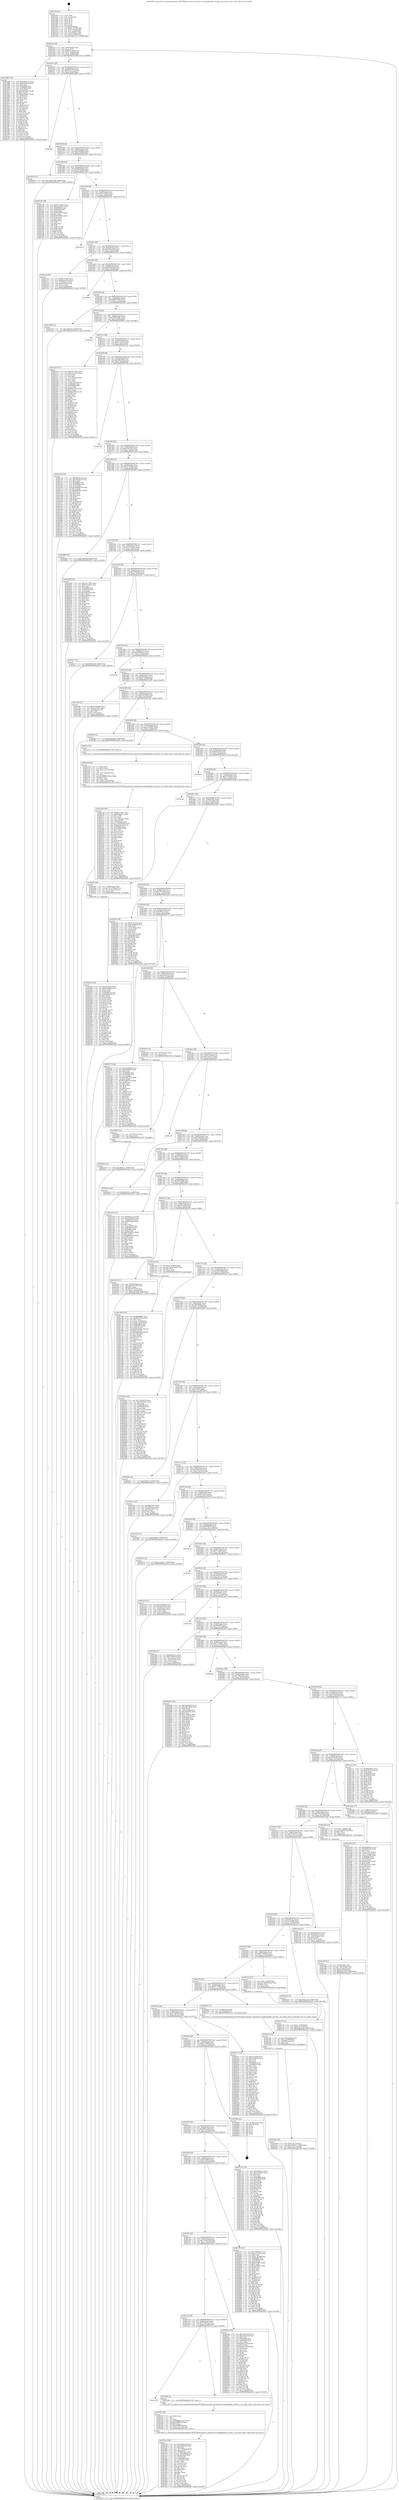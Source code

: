 digraph "0x401400" {
  label = "0x401400 (/mnt/c/Users/mathe/Desktop/tcc/POCII/binaries/extr_linuxdriversusbgadgetfile_storage.c_do_mode_select_Final-ollvm.out::main(0))"
  labelloc = "t"
  node[shape=record]

  Entry [label="",width=0.3,height=0.3,shape=circle,fillcolor=black,style=filled]
  "0x40142f" [label="{
     0x40142f [29]\l
     | [instrs]\l
     &nbsp;&nbsp;0x40142f \<+3\>: mov -0x80(%rbp),%eax\l
     &nbsp;&nbsp;0x401432 \<+2\>: mov %eax,%ecx\l
     &nbsp;&nbsp;0x401434 \<+6\>: sub $0x80ac7329,%ecx\l
     &nbsp;&nbsp;0x40143a \<+6\>: mov %eax,-0x84(%rbp)\l
     &nbsp;&nbsp;0x401440 \<+6\>: mov %ecx,-0x88(%rbp)\l
     &nbsp;&nbsp;0x401446 \<+6\>: je 0000000000401d86 \<main+0x986\>\l
  }"]
  "0x401d86" [label="{
     0x401d86 [144]\l
     | [instrs]\l
     &nbsp;&nbsp;0x401d86 \<+5\>: mov $0x820a7712,%eax\l
     &nbsp;&nbsp;0x401d8b \<+5\>: mov $0xde959a0c,%ecx\l
     &nbsp;&nbsp;0x401d90 \<+2\>: mov $0x1,%dl\l
     &nbsp;&nbsp;0x401d92 \<+7\>: mov 0x405060,%esi\l
     &nbsp;&nbsp;0x401d99 \<+7\>: mov 0x405064,%edi\l
     &nbsp;&nbsp;0x401da0 \<+3\>: mov %esi,%r8d\l
     &nbsp;&nbsp;0x401da3 \<+7\>: add $0x207de9e7,%r8d\l
     &nbsp;&nbsp;0x401daa \<+4\>: sub $0x1,%r8d\l
     &nbsp;&nbsp;0x401dae \<+7\>: sub $0x207de9e7,%r8d\l
     &nbsp;&nbsp;0x401db5 \<+4\>: imul %r8d,%esi\l
     &nbsp;&nbsp;0x401db9 \<+3\>: and $0x1,%esi\l
     &nbsp;&nbsp;0x401dbc \<+3\>: cmp $0x0,%esi\l
     &nbsp;&nbsp;0x401dbf \<+4\>: sete %r9b\l
     &nbsp;&nbsp;0x401dc3 \<+3\>: cmp $0xa,%edi\l
     &nbsp;&nbsp;0x401dc6 \<+4\>: setl %r10b\l
     &nbsp;&nbsp;0x401dca \<+3\>: mov %r9b,%r11b\l
     &nbsp;&nbsp;0x401dcd \<+4\>: xor $0xff,%r11b\l
     &nbsp;&nbsp;0x401dd1 \<+3\>: mov %r10b,%bl\l
     &nbsp;&nbsp;0x401dd4 \<+3\>: xor $0xff,%bl\l
     &nbsp;&nbsp;0x401dd7 \<+3\>: xor $0x0,%dl\l
     &nbsp;&nbsp;0x401dda \<+3\>: mov %r11b,%r14b\l
     &nbsp;&nbsp;0x401ddd \<+4\>: and $0x0,%r14b\l
     &nbsp;&nbsp;0x401de1 \<+3\>: and %dl,%r9b\l
     &nbsp;&nbsp;0x401de4 \<+3\>: mov %bl,%r15b\l
     &nbsp;&nbsp;0x401de7 \<+4\>: and $0x0,%r15b\l
     &nbsp;&nbsp;0x401deb \<+3\>: and %dl,%r10b\l
     &nbsp;&nbsp;0x401dee \<+3\>: or %r9b,%r14b\l
     &nbsp;&nbsp;0x401df1 \<+3\>: or %r10b,%r15b\l
     &nbsp;&nbsp;0x401df4 \<+3\>: xor %r15b,%r14b\l
     &nbsp;&nbsp;0x401df7 \<+3\>: or %bl,%r11b\l
     &nbsp;&nbsp;0x401dfa \<+4\>: xor $0xff,%r11b\l
     &nbsp;&nbsp;0x401dfe \<+3\>: or $0x0,%dl\l
     &nbsp;&nbsp;0x401e01 \<+3\>: and %dl,%r11b\l
     &nbsp;&nbsp;0x401e04 \<+3\>: or %r11b,%r14b\l
     &nbsp;&nbsp;0x401e07 \<+4\>: test $0x1,%r14b\l
     &nbsp;&nbsp;0x401e0b \<+3\>: cmovne %ecx,%eax\l
     &nbsp;&nbsp;0x401e0e \<+3\>: mov %eax,-0x80(%rbp)\l
     &nbsp;&nbsp;0x401e11 \<+5\>: jmp 0000000000402a45 \<main+0x1645\>\l
  }"]
  "0x40144c" [label="{
     0x40144c [28]\l
     | [instrs]\l
     &nbsp;&nbsp;0x40144c \<+5\>: jmp 0000000000401451 \<main+0x51\>\l
     &nbsp;&nbsp;0x401451 \<+6\>: mov -0x84(%rbp),%eax\l
     &nbsp;&nbsp;0x401457 \<+5\>: sub $0x820a7712,%eax\l
     &nbsp;&nbsp;0x40145c \<+6\>: mov %eax,-0x8c(%rbp)\l
     &nbsp;&nbsp;0x401462 \<+6\>: je 00000000004028f9 \<main+0x14f9\>\l
  }"]
  Exit [label="",width=0.3,height=0.3,shape=circle,fillcolor=black,style=filled,peripheries=2]
  "0x4028f9" [label="{
     0x4028f9\l
  }", style=dashed]
  "0x401468" [label="{
     0x401468 [28]\l
     | [instrs]\l
     &nbsp;&nbsp;0x401468 \<+5\>: jmp 000000000040146d \<main+0x6d\>\l
     &nbsp;&nbsp;0x40146d \<+6\>: mov -0x84(%rbp),%eax\l
     &nbsp;&nbsp;0x401473 \<+5\>: sub $0x85a8400a,%eax\l
     &nbsp;&nbsp;0x401478 \<+6\>: mov %eax,-0x90(%rbp)\l
     &nbsp;&nbsp;0x40147e \<+6\>: je 0000000000402536 \<main+0x1136\>\l
  }"]
  "0x402656" [label="{
     0x402656 [12]\l
     | [instrs]\l
     &nbsp;&nbsp;0x402656 \<+7\>: movl $0xcfff5fa1,-0x80(%rbp)\l
     &nbsp;&nbsp;0x40265d \<+5\>: jmp 0000000000402a45 \<main+0x1645\>\l
  }"]
  "0x402536" [label="{
     0x402536 [12]\l
     | [instrs]\l
     &nbsp;&nbsp;0x402536 \<+7\>: movl $0x73445728,-0x80(%rbp)\l
     &nbsp;&nbsp;0x40253d \<+5\>: jmp 0000000000402a45 \<main+0x1645\>\l
  }"]
  "0x401484" [label="{
     0x401484 [28]\l
     | [instrs]\l
     &nbsp;&nbsp;0x401484 \<+5\>: jmp 0000000000401489 \<main+0x89\>\l
     &nbsp;&nbsp;0x401489 \<+6\>: mov -0x84(%rbp),%eax\l
     &nbsp;&nbsp;0x40148f \<+5\>: sub $0x862d55b0,%eax\l
     &nbsp;&nbsp;0x401494 \<+6\>: mov %eax,-0x94(%rbp)\l
     &nbsp;&nbsp;0x40149a \<+6\>: je 000000000040214b \<main+0xd4b\>\l
  }"]
  "0x40264a" [label="{
     0x40264a [12]\l
     | [instrs]\l
     &nbsp;&nbsp;0x40264a \<+4\>: mov -0x70(%rbp),%rax\l
     &nbsp;&nbsp;0x40264e \<+3\>: mov %rax,%rdi\l
     &nbsp;&nbsp;0x402651 \<+5\>: call 0000000000401030 \<free@plt\>\l
     | [calls]\l
     &nbsp;&nbsp;0x401030 \{1\} (unknown)\l
  }"]
  "0x40214b" [label="{
     0x40214b [88]\l
     | [instrs]\l
     &nbsp;&nbsp;0x40214b \<+5\>: mov $0x87c216e7,%eax\l
     &nbsp;&nbsp;0x402150 \<+5\>: mov $0xc2a43957,%ecx\l
     &nbsp;&nbsp;0x402155 \<+7\>: mov 0x405060,%edx\l
     &nbsp;&nbsp;0x40215c \<+7\>: mov 0x405064,%esi\l
     &nbsp;&nbsp;0x402163 \<+2\>: mov %edx,%edi\l
     &nbsp;&nbsp;0x402165 \<+6\>: sub $0x4079f476,%edi\l
     &nbsp;&nbsp;0x40216b \<+3\>: sub $0x1,%edi\l
     &nbsp;&nbsp;0x40216e \<+6\>: add $0x4079f476,%edi\l
     &nbsp;&nbsp;0x402174 \<+3\>: imul %edi,%edx\l
     &nbsp;&nbsp;0x402177 \<+3\>: and $0x1,%edx\l
     &nbsp;&nbsp;0x40217a \<+3\>: cmp $0x0,%edx\l
     &nbsp;&nbsp;0x40217d \<+4\>: sete %r8b\l
     &nbsp;&nbsp;0x402181 \<+3\>: cmp $0xa,%esi\l
     &nbsp;&nbsp;0x402184 \<+4\>: setl %r9b\l
     &nbsp;&nbsp;0x402188 \<+3\>: mov %r8b,%r10b\l
     &nbsp;&nbsp;0x40218b \<+3\>: and %r9b,%r10b\l
     &nbsp;&nbsp;0x40218e \<+3\>: xor %r9b,%r8b\l
     &nbsp;&nbsp;0x402191 \<+3\>: or %r8b,%r10b\l
     &nbsp;&nbsp;0x402194 \<+4\>: test $0x1,%r10b\l
     &nbsp;&nbsp;0x402198 \<+3\>: cmovne %ecx,%eax\l
     &nbsp;&nbsp;0x40219b \<+3\>: mov %eax,-0x80(%rbp)\l
     &nbsp;&nbsp;0x40219e \<+5\>: jmp 0000000000402a45 \<main+0x1645\>\l
  }"]
  "0x4014a0" [label="{
     0x4014a0 [28]\l
     | [instrs]\l
     &nbsp;&nbsp;0x4014a0 \<+5\>: jmp 00000000004014a5 \<main+0xa5\>\l
     &nbsp;&nbsp;0x4014a5 \<+6\>: mov -0x84(%rbp),%eax\l
     &nbsp;&nbsp;0x4014ab \<+5\>: sub $0x87c216e7,%eax\l
     &nbsp;&nbsp;0x4014b0 \<+6\>: mov %eax,-0x98(%rbp)\l
     &nbsp;&nbsp;0x4014b6 \<+6\>: je 0000000000402974 \<main+0x1574\>\l
  }"]
  "0x4024ab" [label="{
     0x4024ab [139]\l
     | [instrs]\l
     &nbsp;&nbsp;0x4024ab \<+5\>: mov $0x27cedd3,%edx\l
     &nbsp;&nbsp;0x4024b0 \<+5\>: mov $0x85a8400a,%esi\l
     &nbsp;&nbsp;0x4024b5 \<+3\>: mov $0x1,%r8b\l
     &nbsp;&nbsp;0x4024b8 \<+3\>: xor %r9d,%r9d\l
     &nbsp;&nbsp;0x4024bb \<+8\>: mov 0x405060,%r10d\l
     &nbsp;&nbsp;0x4024c3 \<+8\>: mov 0x405064,%r11d\l
     &nbsp;&nbsp;0x4024cb \<+4\>: sub $0x1,%r9d\l
     &nbsp;&nbsp;0x4024cf \<+3\>: mov %r10d,%ebx\l
     &nbsp;&nbsp;0x4024d2 \<+3\>: add %r9d,%ebx\l
     &nbsp;&nbsp;0x4024d5 \<+4\>: imul %ebx,%r10d\l
     &nbsp;&nbsp;0x4024d9 \<+4\>: and $0x1,%r10d\l
     &nbsp;&nbsp;0x4024dd \<+4\>: cmp $0x0,%r10d\l
     &nbsp;&nbsp;0x4024e1 \<+4\>: sete %r14b\l
     &nbsp;&nbsp;0x4024e5 \<+4\>: cmp $0xa,%r11d\l
     &nbsp;&nbsp;0x4024e9 \<+4\>: setl %r15b\l
     &nbsp;&nbsp;0x4024ed \<+3\>: mov %r14b,%r12b\l
     &nbsp;&nbsp;0x4024f0 \<+4\>: xor $0xff,%r12b\l
     &nbsp;&nbsp;0x4024f4 \<+3\>: mov %r15b,%r13b\l
     &nbsp;&nbsp;0x4024f7 \<+4\>: xor $0xff,%r13b\l
     &nbsp;&nbsp;0x4024fb \<+4\>: xor $0x1,%r8b\l
     &nbsp;&nbsp;0x4024ff \<+3\>: mov %r12b,%al\l
     &nbsp;&nbsp;0x402502 \<+2\>: and $0xff,%al\l
     &nbsp;&nbsp;0x402504 \<+3\>: and %r8b,%r14b\l
     &nbsp;&nbsp;0x402507 \<+3\>: mov %r13b,%cl\l
     &nbsp;&nbsp;0x40250a \<+3\>: and $0xff,%cl\l
     &nbsp;&nbsp;0x40250d \<+3\>: and %r8b,%r15b\l
     &nbsp;&nbsp;0x402510 \<+3\>: or %r14b,%al\l
     &nbsp;&nbsp;0x402513 \<+3\>: or %r15b,%cl\l
     &nbsp;&nbsp;0x402516 \<+2\>: xor %cl,%al\l
     &nbsp;&nbsp;0x402518 \<+3\>: or %r13b,%r12b\l
     &nbsp;&nbsp;0x40251b \<+4\>: xor $0xff,%r12b\l
     &nbsp;&nbsp;0x40251f \<+4\>: or $0x1,%r8b\l
     &nbsp;&nbsp;0x402523 \<+3\>: and %r8b,%r12b\l
     &nbsp;&nbsp;0x402526 \<+3\>: or %r12b,%al\l
     &nbsp;&nbsp;0x402529 \<+2\>: test $0x1,%al\l
     &nbsp;&nbsp;0x40252b \<+3\>: cmovne %esi,%edx\l
     &nbsp;&nbsp;0x40252e \<+3\>: mov %edx,-0x80(%rbp)\l
     &nbsp;&nbsp;0x402531 \<+5\>: jmp 0000000000402a45 \<main+0x1645\>\l
  }"]
  "0x402974" [label="{
     0x402974\l
  }", style=dashed]
  "0x4014bc" [label="{
     0x4014bc [28]\l
     | [instrs]\l
     &nbsp;&nbsp;0x4014bc \<+5\>: jmp 00000000004014c1 \<main+0xc1\>\l
     &nbsp;&nbsp;0x4014c1 \<+6\>: mov -0x84(%rbp),%eax\l
     &nbsp;&nbsp;0x4014c7 \<+5\>: sub $0x9392a23d,%eax\l
     &nbsp;&nbsp;0x4014cc \<+6\>: mov %eax,-0x9c(%rbp)\l
     &nbsp;&nbsp;0x4014d2 \<+6\>: je 0000000000402130 \<main+0xd30\>\l
  }"]
  "0x4023dd" [label="{
     0x4023dd [25]\l
     | [instrs]\l
     &nbsp;&nbsp;0x4023dd \<+7\>: movl $0x0,-0x7c(%rbp)\l
     &nbsp;&nbsp;0x4023e4 \<+7\>: movl $0xc481651,-0x80(%rbp)\l
     &nbsp;&nbsp;0x4023eb \<+6\>: mov %eax,-0x17c(%rbp)\l
     &nbsp;&nbsp;0x4023f1 \<+5\>: jmp 0000000000402a45 \<main+0x1645\>\l
  }"]
  "0x402130" [label="{
     0x402130 [27]\l
     | [instrs]\l
     &nbsp;&nbsp;0x402130 \<+5\>: mov $0x49c77081,%eax\l
     &nbsp;&nbsp;0x402135 \<+5\>: mov $0x862d55b0,%ecx\l
     &nbsp;&nbsp;0x40213a \<+3\>: mov -0x74(%rbp),%edx\l
     &nbsp;&nbsp;0x40213d \<+3\>: cmp -0x68(%rbp),%edx\l
     &nbsp;&nbsp;0x402140 \<+3\>: cmovl %ecx,%eax\l
     &nbsp;&nbsp;0x402143 \<+3\>: mov %eax,-0x80(%rbp)\l
     &nbsp;&nbsp;0x402146 \<+5\>: jmp 0000000000402a45 \<main+0x1645\>\l
  }"]
  "0x4014d8" [label="{
     0x4014d8 [28]\l
     | [instrs]\l
     &nbsp;&nbsp;0x4014d8 \<+5\>: jmp 00000000004014dd \<main+0xdd\>\l
     &nbsp;&nbsp;0x4014dd \<+6\>: mov -0x84(%rbp),%eax\l
     &nbsp;&nbsp;0x4014e3 \<+5\>: sub $0x946bb3a9,%eax\l
     &nbsp;&nbsp;0x4014e8 \<+6\>: mov %eax,-0xa0(%rbp)\l
     &nbsp;&nbsp;0x4014ee \<+6\>: je 0000000000402905 \<main+0x1505\>\l
  }"]
  "0x4023c6" [label="{
     0x4023c6 [23]\l
     | [instrs]\l
     &nbsp;&nbsp;0x4023c6 \<+10\>: movabs $0x4030b6,%rdi\l
     &nbsp;&nbsp;0x4023d0 \<+3\>: mov %eax,-0x78(%rbp)\l
     &nbsp;&nbsp;0x4023d3 \<+3\>: mov -0x78(%rbp),%esi\l
     &nbsp;&nbsp;0x4023d6 \<+2\>: mov $0x0,%al\l
     &nbsp;&nbsp;0x4023d8 \<+5\>: call 0000000000401040 \<printf@plt\>\l
     | [calls]\l
     &nbsp;&nbsp;0x401040 \{1\} (unknown)\l
  }"]
  "0x402905" [label="{
     0x402905\l
  }", style=dashed]
  "0x4014f4" [label="{
     0x4014f4 [28]\l
     | [instrs]\l
     &nbsp;&nbsp;0x4014f4 \<+5\>: jmp 00000000004014f9 \<main+0xf9\>\l
     &nbsp;&nbsp;0x4014f9 \<+6\>: mov -0x84(%rbp),%eax\l
     &nbsp;&nbsp;0x4014ff \<+5\>: sub $0x96f7590c,%eax\l
     &nbsp;&nbsp;0x401504 \<+6\>: mov %eax,-0xa4(%rbp)\l
     &nbsp;&nbsp;0x40150a \<+6\>: je 0000000000401d29 \<main+0x929\>\l
  }"]
  "0x4021d4" [label="{
     0x4021d4 [160]\l
     | [instrs]\l
     &nbsp;&nbsp;0x4021d4 \<+5\>: mov $0x87c216e7,%ecx\l
     &nbsp;&nbsp;0x4021d9 \<+5\>: mov $0xf64baf21,%edx\l
     &nbsp;&nbsp;0x4021de \<+3\>: mov $0x1,%dil\l
     &nbsp;&nbsp;0x4021e1 \<+2\>: xor %esi,%esi\l
     &nbsp;&nbsp;0x4021e3 \<+7\>: mov -0x178(%rbp),%r8d\l
     &nbsp;&nbsp;0x4021ea \<+4\>: imul %eax,%r8d\l
     &nbsp;&nbsp;0x4021ee \<+4\>: mov -0x70(%rbp),%r9\l
     &nbsp;&nbsp;0x4021f2 \<+4\>: movslq -0x74(%rbp),%r10\l
     &nbsp;&nbsp;0x4021f6 \<+4\>: mov %r8d,(%r9,%r10,4)\l
     &nbsp;&nbsp;0x4021fa \<+7\>: mov 0x405060,%eax\l
     &nbsp;&nbsp;0x402201 \<+8\>: mov 0x405064,%r8d\l
     &nbsp;&nbsp;0x402209 \<+3\>: sub $0x1,%esi\l
     &nbsp;&nbsp;0x40220c \<+3\>: mov %eax,%r11d\l
     &nbsp;&nbsp;0x40220f \<+3\>: add %esi,%r11d\l
     &nbsp;&nbsp;0x402212 \<+4\>: imul %r11d,%eax\l
     &nbsp;&nbsp;0x402216 \<+3\>: and $0x1,%eax\l
     &nbsp;&nbsp;0x402219 \<+3\>: cmp $0x0,%eax\l
     &nbsp;&nbsp;0x40221c \<+3\>: sete %bl\l
     &nbsp;&nbsp;0x40221f \<+4\>: cmp $0xa,%r8d\l
     &nbsp;&nbsp;0x402223 \<+4\>: setl %r14b\l
     &nbsp;&nbsp;0x402227 \<+3\>: mov %bl,%r15b\l
     &nbsp;&nbsp;0x40222a \<+4\>: xor $0xff,%r15b\l
     &nbsp;&nbsp;0x40222e \<+3\>: mov %r14b,%r12b\l
     &nbsp;&nbsp;0x402231 \<+4\>: xor $0xff,%r12b\l
     &nbsp;&nbsp;0x402235 \<+4\>: xor $0x0,%dil\l
     &nbsp;&nbsp;0x402239 \<+3\>: mov %r15b,%r13b\l
     &nbsp;&nbsp;0x40223c \<+4\>: and $0x0,%r13b\l
     &nbsp;&nbsp;0x402240 \<+3\>: and %dil,%bl\l
     &nbsp;&nbsp;0x402243 \<+3\>: mov %r12b,%al\l
     &nbsp;&nbsp;0x402246 \<+2\>: and $0x0,%al\l
     &nbsp;&nbsp;0x402248 \<+3\>: and %dil,%r14b\l
     &nbsp;&nbsp;0x40224b \<+3\>: or %bl,%r13b\l
     &nbsp;&nbsp;0x40224e \<+3\>: or %r14b,%al\l
     &nbsp;&nbsp;0x402251 \<+3\>: xor %al,%r13b\l
     &nbsp;&nbsp;0x402254 \<+3\>: or %r12b,%r15b\l
     &nbsp;&nbsp;0x402257 \<+4\>: xor $0xff,%r15b\l
     &nbsp;&nbsp;0x40225b \<+4\>: or $0x0,%dil\l
     &nbsp;&nbsp;0x40225f \<+3\>: and %dil,%r15b\l
     &nbsp;&nbsp;0x402262 \<+3\>: or %r15b,%r13b\l
     &nbsp;&nbsp;0x402265 \<+4\>: test $0x1,%r13b\l
     &nbsp;&nbsp;0x402269 \<+3\>: cmovne %edx,%ecx\l
     &nbsp;&nbsp;0x40226c \<+3\>: mov %ecx,-0x80(%rbp)\l
     &nbsp;&nbsp;0x40226f \<+5\>: jmp 0000000000402a45 \<main+0x1645\>\l
  }"]
  "0x401d29" [label="{
     0x401d29 [12]\l
     | [instrs]\l
     &nbsp;&nbsp;0x401d29 \<+7\>: movl $0x3dbf793,-0x80(%rbp)\l
     &nbsp;&nbsp;0x401d30 \<+5\>: jmp 0000000000402a45 \<main+0x1645\>\l
  }"]
  "0x401510" [label="{
     0x401510 [28]\l
     | [instrs]\l
     &nbsp;&nbsp;0x401510 \<+5\>: jmp 0000000000401515 \<main+0x115\>\l
     &nbsp;&nbsp;0x401515 \<+6\>: mov -0x84(%rbp),%eax\l
     &nbsp;&nbsp;0x40151b \<+5\>: sub $0x9962ddf1,%eax\l
     &nbsp;&nbsp;0x401520 \<+6\>: mov %eax,-0xa8(%rbp)\l
     &nbsp;&nbsp;0x401526 \<+6\>: je 0000000000402662 \<main+0x1262\>\l
  }"]
  "0x4021a8" [label="{
     0x4021a8 [44]\l
     | [instrs]\l
     &nbsp;&nbsp;0x4021a8 \<+2\>: xor %ecx,%ecx\l
     &nbsp;&nbsp;0x4021aa \<+5\>: mov $0x2,%edx\l
     &nbsp;&nbsp;0x4021af \<+6\>: mov %edx,-0x174(%rbp)\l
     &nbsp;&nbsp;0x4021b5 \<+1\>: cltd\l
     &nbsp;&nbsp;0x4021b6 \<+6\>: mov -0x174(%rbp),%esi\l
     &nbsp;&nbsp;0x4021bc \<+2\>: idiv %esi\l
     &nbsp;&nbsp;0x4021be \<+6\>: imul $0xfffffffe,%edx,%edx\l
     &nbsp;&nbsp;0x4021c4 \<+3\>: sub $0x1,%ecx\l
     &nbsp;&nbsp;0x4021c7 \<+2\>: sub %ecx,%edx\l
     &nbsp;&nbsp;0x4021c9 \<+6\>: mov %edx,-0x178(%rbp)\l
     &nbsp;&nbsp;0x4021cf \<+5\>: call 0000000000401160 \<next_i\>\l
     | [calls]\l
     &nbsp;&nbsp;0x401160 \{1\} (/mnt/c/Users/mathe/Desktop/tcc/POCII/binaries/extr_linuxdriversusbgadgetfile_storage.c_do_mode_select_Final-ollvm.out::next_i)\l
  }"]
  "0x402662" [label="{
     0x402662\l
  }", style=dashed]
  "0x40152c" [label="{
     0x40152c [28]\l
     | [instrs]\l
     &nbsp;&nbsp;0x40152c \<+5\>: jmp 0000000000401531 \<main+0x131\>\l
     &nbsp;&nbsp;0x401531 \<+6\>: mov -0x84(%rbp),%eax\l
     &nbsp;&nbsp;0x401537 \<+5\>: sub $0x9c13a910,%eax\l
     &nbsp;&nbsp;0x40153c \<+6\>: mov %eax,-0xac(%rbp)\l
     &nbsp;&nbsp;0x401542 \<+6\>: je 0000000000402310 \<main+0xf10\>\l
  }"]
  "0x402119" [label="{
     0x402119 [23]\l
     | [instrs]\l
     &nbsp;&nbsp;0x402119 \<+4\>: mov %rax,-0x70(%rbp)\l
     &nbsp;&nbsp;0x40211d \<+7\>: movl $0x0,-0x74(%rbp)\l
     &nbsp;&nbsp;0x402124 \<+7\>: movl $0x9392a23d,-0x80(%rbp)\l
     &nbsp;&nbsp;0x40212b \<+5\>: jmp 0000000000402a45 \<main+0x1645\>\l
  }"]
  "0x402310" [label="{
     0x402310 [157]\l
     | [instrs]\l
     &nbsp;&nbsp;0x402310 \<+5\>: mov $0x7d1c7d87,%eax\l
     &nbsp;&nbsp;0x402315 \<+5\>: mov $0x3ac149b3,%ecx\l
     &nbsp;&nbsp;0x40231a \<+2\>: mov $0x1,%dl\l
     &nbsp;&nbsp;0x40231c \<+2\>: xor %esi,%esi\l
     &nbsp;&nbsp;0x40231e \<+3\>: mov -0x74(%rbp),%edi\l
     &nbsp;&nbsp;0x402321 \<+3\>: sub $0x1,%esi\l
     &nbsp;&nbsp;0x402324 \<+2\>: sub %esi,%edi\l
     &nbsp;&nbsp;0x402326 \<+3\>: mov %edi,-0x74(%rbp)\l
     &nbsp;&nbsp;0x402329 \<+7\>: mov 0x405060,%esi\l
     &nbsp;&nbsp;0x402330 \<+7\>: mov 0x405064,%edi\l
     &nbsp;&nbsp;0x402337 \<+3\>: mov %esi,%r8d\l
     &nbsp;&nbsp;0x40233a \<+7\>: add $0xf0a5783e,%r8d\l
     &nbsp;&nbsp;0x402341 \<+4\>: sub $0x1,%r8d\l
     &nbsp;&nbsp;0x402345 \<+7\>: sub $0xf0a5783e,%r8d\l
     &nbsp;&nbsp;0x40234c \<+4\>: imul %r8d,%esi\l
     &nbsp;&nbsp;0x402350 \<+3\>: and $0x1,%esi\l
     &nbsp;&nbsp;0x402353 \<+3\>: cmp $0x0,%esi\l
     &nbsp;&nbsp;0x402356 \<+4\>: sete %r9b\l
     &nbsp;&nbsp;0x40235a \<+3\>: cmp $0xa,%edi\l
     &nbsp;&nbsp;0x40235d \<+4\>: setl %r10b\l
     &nbsp;&nbsp;0x402361 \<+3\>: mov %r9b,%r11b\l
     &nbsp;&nbsp;0x402364 \<+4\>: xor $0xff,%r11b\l
     &nbsp;&nbsp;0x402368 \<+3\>: mov %r10b,%bl\l
     &nbsp;&nbsp;0x40236b \<+3\>: xor $0xff,%bl\l
     &nbsp;&nbsp;0x40236e \<+3\>: xor $0x1,%dl\l
     &nbsp;&nbsp;0x402371 \<+3\>: mov %r11b,%r14b\l
     &nbsp;&nbsp;0x402374 \<+4\>: and $0xff,%r14b\l
     &nbsp;&nbsp;0x402378 \<+3\>: and %dl,%r9b\l
     &nbsp;&nbsp;0x40237b \<+3\>: mov %bl,%r15b\l
     &nbsp;&nbsp;0x40237e \<+4\>: and $0xff,%r15b\l
     &nbsp;&nbsp;0x402382 \<+3\>: and %dl,%r10b\l
     &nbsp;&nbsp;0x402385 \<+3\>: or %r9b,%r14b\l
     &nbsp;&nbsp;0x402388 \<+3\>: or %r10b,%r15b\l
     &nbsp;&nbsp;0x40238b \<+3\>: xor %r15b,%r14b\l
     &nbsp;&nbsp;0x40238e \<+3\>: or %bl,%r11b\l
     &nbsp;&nbsp;0x402391 \<+4\>: xor $0xff,%r11b\l
     &nbsp;&nbsp;0x402395 \<+3\>: or $0x1,%dl\l
     &nbsp;&nbsp;0x402398 \<+3\>: and %dl,%r11b\l
     &nbsp;&nbsp;0x40239b \<+3\>: or %r11b,%r14b\l
     &nbsp;&nbsp;0x40239e \<+4\>: test $0x1,%r14b\l
     &nbsp;&nbsp;0x4023a2 \<+3\>: cmovne %ecx,%eax\l
     &nbsp;&nbsp;0x4023a5 \<+3\>: mov %eax,-0x80(%rbp)\l
     &nbsp;&nbsp;0x4023a8 \<+5\>: jmp 0000000000402a45 \<main+0x1645\>\l
  }"]
  "0x401548" [label="{
     0x401548 [28]\l
     | [instrs]\l
     &nbsp;&nbsp;0x401548 \<+5\>: jmp 000000000040154d \<main+0x14d\>\l
     &nbsp;&nbsp;0x40154d \<+6\>: mov -0x84(%rbp),%eax\l
     &nbsp;&nbsp;0x401553 \<+5\>: sub $0x9df63393,%eax\l
     &nbsp;&nbsp;0x401558 \<+6\>: mov %eax,-0xb0(%rbp)\l
     &nbsp;&nbsp;0x40155e \<+6\>: je 000000000040275b \<main+0x135b\>\l
  }"]
  "0x401f5d" [label="{
     0x401f5d [106]\l
     | [instrs]\l
     &nbsp;&nbsp;0x401f5d \<+5\>: mov $0x946bb3a9,%ecx\l
     &nbsp;&nbsp;0x401f62 \<+5\>: mov $0xa8efbc8a,%edx\l
     &nbsp;&nbsp;0x401f67 \<+2\>: xor %esi,%esi\l
     &nbsp;&nbsp;0x401f69 \<+6\>: mov -0x170(%rbp),%edi\l
     &nbsp;&nbsp;0x401f6f \<+3\>: imul %eax,%edi\l
     &nbsp;&nbsp;0x401f72 \<+4\>: mov -0x58(%rbp),%r8\l
     &nbsp;&nbsp;0x401f76 \<+4\>: movslq -0x5c(%rbp),%r9\l
     &nbsp;&nbsp;0x401f7a \<+4\>: mov (%r8,%r9,8),%r8\l
     &nbsp;&nbsp;0x401f7e \<+3\>: mov %edi,(%r8)\l
     &nbsp;&nbsp;0x401f81 \<+7\>: mov 0x405060,%eax\l
     &nbsp;&nbsp;0x401f88 \<+7\>: mov 0x405064,%edi\l
     &nbsp;&nbsp;0x401f8f \<+3\>: sub $0x1,%esi\l
     &nbsp;&nbsp;0x401f92 \<+3\>: mov %eax,%r10d\l
     &nbsp;&nbsp;0x401f95 \<+3\>: add %esi,%r10d\l
     &nbsp;&nbsp;0x401f98 \<+4\>: imul %r10d,%eax\l
     &nbsp;&nbsp;0x401f9c \<+3\>: and $0x1,%eax\l
     &nbsp;&nbsp;0x401f9f \<+3\>: cmp $0x0,%eax\l
     &nbsp;&nbsp;0x401fa2 \<+4\>: sete %r11b\l
     &nbsp;&nbsp;0x401fa6 \<+3\>: cmp $0xa,%edi\l
     &nbsp;&nbsp;0x401fa9 \<+3\>: setl %bl\l
     &nbsp;&nbsp;0x401fac \<+3\>: mov %r11b,%r14b\l
     &nbsp;&nbsp;0x401faf \<+3\>: and %bl,%r14b\l
     &nbsp;&nbsp;0x401fb2 \<+3\>: xor %bl,%r11b\l
     &nbsp;&nbsp;0x401fb5 \<+3\>: or %r11b,%r14b\l
     &nbsp;&nbsp;0x401fb8 \<+4\>: test $0x1,%r14b\l
     &nbsp;&nbsp;0x401fbc \<+3\>: cmovne %edx,%ecx\l
     &nbsp;&nbsp;0x401fbf \<+3\>: mov %ecx,-0x80(%rbp)\l
     &nbsp;&nbsp;0x401fc2 \<+5\>: jmp 0000000000402a45 \<main+0x1645\>\l
  }"]
  "0x40275b" [label="{
     0x40275b\l
  }", style=dashed]
  "0x401564" [label="{
     0x401564 [28]\l
     | [instrs]\l
     &nbsp;&nbsp;0x401564 \<+5\>: jmp 0000000000401569 \<main+0x169\>\l
     &nbsp;&nbsp;0x401569 \<+6\>: mov -0x84(%rbp),%eax\l
     &nbsp;&nbsp;0x40156f \<+5\>: sub $0xa1e07ed1,%eax\l
     &nbsp;&nbsp;0x401574 \<+6\>: mov %eax,-0xb4(%rbp)\l
     &nbsp;&nbsp;0x40157a \<+6\>: je 0000000000401ea0 \<main+0xaa0\>\l
  }"]
  "0x401f35" [label="{
     0x401f35 [40]\l
     | [instrs]\l
     &nbsp;&nbsp;0x401f35 \<+5\>: mov $0x2,%ecx\l
     &nbsp;&nbsp;0x401f3a \<+1\>: cltd\l
     &nbsp;&nbsp;0x401f3b \<+2\>: idiv %ecx\l
     &nbsp;&nbsp;0x401f3d \<+6\>: imul $0xfffffffe,%edx,%ecx\l
     &nbsp;&nbsp;0x401f43 \<+6\>: add $0xdd488258,%ecx\l
     &nbsp;&nbsp;0x401f49 \<+3\>: add $0x1,%ecx\l
     &nbsp;&nbsp;0x401f4c \<+6\>: sub $0xdd488258,%ecx\l
     &nbsp;&nbsp;0x401f52 \<+6\>: mov %ecx,-0x170(%rbp)\l
     &nbsp;&nbsp;0x401f58 \<+5\>: call 0000000000401160 \<next_i\>\l
     | [calls]\l
     &nbsp;&nbsp;0x401160 \{1\} (/mnt/c/Users/mathe/Desktop/tcc/POCII/binaries/extr_linuxdriversusbgadgetfile_storage.c_do_mode_select_Final-ollvm.out::next_i)\l
  }"]
  "0x401ea0" [label="{
     0x401ea0 [144]\l
     | [instrs]\l
     &nbsp;&nbsp;0x401ea0 \<+5\>: mov $0x946bb3a9,%eax\l
     &nbsp;&nbsp;0x401ea5 \<+5\>: mov $0x78c6dc3c,%ecx\l
     &nbsp;&nbsp;0x401eaa \<+2\>: mov $0x1,%dl\l
     &nbsp;&nbsp;0x401eac \<+7\>: mov 0x405060,%esi\l
     &nbsp;&nbsp;0x401eb3 \<+7\>: mov 0x405064,%edi\l
     &nbsp;&nbsp;0x401eba \<+3\>: mov %esi,%r8d\l
     &nbsp;&nbsp;0x401ebd \<+7\>: add $0x469997b4,%r8d\l
     &nbsp;&nbsp;0x401ec4 \<+4\>: sub $0x1,%r8d\l
     &nbsp;&nbsp;0x401ec8 \<+7\>: sub $0x469997b4,%r8d\l
     &nbsp;&nbsp;0x401ecf \<+4\>: imul %r8d,%esi\l
     &nbsp;&nbsp;0x401ed3 \<+3\>: and $0x1,%esi\l
     &nbsp;&nbsp;0x401ed6 \<+3\>: cmp $0x0,%esi\l
     &nbsp;&nbsp;0x401ed9 \<+4\>: sete %r9b\l
     &nbsp;&nbsp;0x401edd \<+3\>: cmp $0xa,%edi\l
     &nbsp;&nbsp;0x401ee0 \<+4\>: setl %r10b\l
     &nbsp;&nbsp;0x401ee4 \<+3\>: mov %r9b,%r11b\l
     &nbsp;&nbsp;0x401ee7 \<+4\>: xor $0xff,%r11b\l
     &nbsp;&nbsp;0x401eeb \<+3\>: mov %r10b,%bl\l
     &nbsp;&nbsp;0x401eee \<+3\>: xor $0xff,%bl\l
     &nbsp;&nbsp;0x401ef1 \<+3\>: xor $0x1,%dl\l
     &nbsp;&nbsp;0x401ef4 \<+3\>: mov %r11b,%r14b\l
     &nbsp;&nbsp;0x401ef7 \<+4\>: and $0xff,%r14b\l
     &nbsp;&nbsp;0x401efb \<+3\>: and %dl,%r9b\l
     &nbsp;&nbsp;0x401efe \<+3\>: mov %bl,%r15b\l
     &nbsp;&nbsp;0x401f01 \<+4\>: and $0xff,%r15b\l
     &nbsp;&nbsp;0x401f05 \<+3\>: and %dl,%r10b\l
     &nbsp;&nbsp;0x401f08 \<+3\>: or %r9b,%r14b\l
     &nbsp;&nbsp;0x401f0b \<+3\>: or %r10b,%r15b\l
     &nbsp;&nbsp;0x401f0e \<+3\>: xor %r15b,%r14b\l
     &nbsp;&nbsp;0x401f11 \<+3\>: or %bl,%r11b\l
     &nbsp;&nbsp;0x401f14 \<+4\>: xor $0xff,%r11b\l
     &nbsp;&nbsp;0x401f18 \<+3\>: or $0x1,%dl\l
     &nbsp;&nbsp;0x401f1b \<+3\>: and %dl,%r11b\l
     &nbsp;&nbsp;0x401f1e \<+3\>: or %r11b,%r14b\l
     &nbsp;&nbsp;0x401f21 \<+4\>: test $0x1,%r14b\l
     &nbsp;&nbsp;0x401f25 \<+3\>: cmovne %ecx,%eax\l
     &nbsp;&nbsp;0x401f28 \<+3\>: mov %eax,-0x80(%rbp)\l
     &nbsp;&nbsp;0x401f2b \<+5\>: jmp 0000000000402a45 \<main+0x1645\>\l
  }"]
  "0x401580" [label="{
     0x401580 [28]\l
     | [instrs]\l
     &nbsp;&nbsp;0x401580 \<+5\>: jmp 0000000000401585 \<main+0x185\>\l
     &nbsp;&nbsp;0x401585 \<+6\>: mov -0x84(%rbp),%eax\l
     &nbsp;&nbsp;0x40158b \<+5\>: sub $0xa27376d1,%eax\l
     &nbsp;&nbsp;0x401590 \<+6\>: mov %eax,-0xb8(%rbp)\l
     &nbsp;&nbsp;0x401596 \<+6\>: je 000000000040288e \<main+0x148e\>\l
  }"]
  "0x401a34" [label="{
     0x401a34\l
  }", style=dashed]
  "0x40288e" [label="{
     0x40288e [12]\l
     | [instrs]\l
     &nbsp;&nbsp;0x40288e \<+7\>: movl $0x67d34bbf,-0x80(%rbp)\l
     &nbsp;&nbsp;0x402895 \<+5\>: jmp 0000000000402a45 \<main+0x1645\>\l
  }"]
  "0x40159c" [label="{
     0x40159c [28]\l
     | [instrs]\l
     &nbsp;&nbsp;0x40159c \<+5\>: jmp 00000000004015a1 \<main+0x1a1\>\l
     &nbsp;&nbsp;0x4015a1 \<+6\>: mov -0x84(%rbp),%eax\l
     &nbsp;&nbsp;0x4015a7 \<+5\>: sub $0xa7c25cb7,%eax\l
     &nbsp;&nbsp;0x4015ac \<+6\>: mov %eax,-0xbc(%rbp)\l
     &nbsp;&nbsp;0x4015b2 \<+6\>: je 0000000000402280 \<main+0xe80\>\l
  }"]
  "0x401f30" [label="{
     0x401f30 [5]\l
     | [instrs]\l
     &nbsp;&nbsp;0x401f30 \<+5\>: call 0000000000401160 \<next_i\>\l
     | [calls]\l
     &nbsp;&nbsp;0x401160 \{1\} (/mnt/c/Users/mathe/Desktop/tcc/POCII/binaries/extr_linuxdriversusbgadgetfile_storage.c_do_mode_select_Final-ollvm.out::next_i)\l
  }"]
  "0x402280" [label="{
     0x402280 [144]\l
     | [instrs]\l
     &nbsp;&nbsp;0x402280 \<+5\>: mov $0x7d1c7d87,%eax\l
     &nbsp;&nbsp;0x402285 \<+5\>: mov $0x9c13a910,%ecx\l
     &nbsp;&nbsp;0x40228a \<+2\>: mov $0x1,%dl\l
     &nbsp;&nbsp;0x40228c \<+7\>: mov 0x405060,%esi\l
     &nbsp;&nbsp;0x402293 \<+7\>: mov 0x405064,%edi\l
     &nbsp;&nbsp;0x40229a \<+3\>: mov %esi,%r8d\l
     &nbsp;&nbsp;0x40229d \<+7\>: add $0x164537ff,%r8d\l
     &nbsp;&nbsp;0x4022a4 \<+4\>: sub $0x1,%r8d\l
     &nbsp;&nbsp;0x4022a8 \<+7\>: sub $0x164537ff,%r8d\l
     &nbsp;&nbsp;0x4022af \<+4\>: imul %r8d,%esi\l
     &nbsp;&nbsp;0x4022b3 \<+3\>: and $0x1,%esi\l
     &nbsp;&nbsp;0x4022b6 \<+3\>: cmp $0x0,%esi\l
     &nbsp;&nbsp;0x4022b9 \<+4\>: sete %r9b\l
     &nbsp;&nbsp;0x4022bd \<+3\>: cmp $0xa,%edi\l
     &nbsp;&nbsp;0x4022c0 \<+4\>: setl %r10b\l
     &nbsp;&nbsp;0x4022c4 \<+3\>: mov %r9b,%r11b\l
     &nbsp;&nbsp;0x4022c7 \<+4\>: xor $0xff,%r11b\l
     &nbsp;&nbsp;0x4022cb \<+3\>: mov %r10b,%bl\l
     &nbsp;&nbsp;0x4022ce \<+3\>: xor $0xff,%bl\l
     &nbsp;&nbsp;0x4022d1 \<+3\>: xor $0x0,%dl\l
     &nbsp;&nbsp;0x4022d4 \<+3\>: mov %r11b,%r14b\l
     &nbsp;&nbsp;0x4022d7 \<+4\>: and $0x0,%r14b\l
     &nbsp;&nbsp;0x4022db \<+3\>: and %dl,%r9b\l
     &nbsp;&nbsp;0x4022de \<+3\>: mov %bl,%r15b\l
     &nbsp;&nbsp;0x4022e1 \<+4\>: and $0x0,%r15b\l
     &nbsp;&nbsp;0x4022e5 \<+3\>: and %dl,%r10b\l
     &nbsp;&nbsp;0x4022e8 \<+3\>: or %r9b,%r14b\l
     &nbsp;&nbsp;0x4022eb \<+3\>: or %r10b,%r15b\l
     &nbsp;&nbsp;0x4022ee \<+3\>: xor %r15b,%r14b\l
     &nbsp;&nbsp;0x4022f1 \<+3\>: or %bl,%r11b\l
     &nbsp;&nbsp;0x4022f4 \<+4\>: xor $0xff,%r11b\l
     &nbsp;&nbsp;0x4022f8 \<+3\>: or $0x0,%dl\l
     &nbsp;&nbsp;0x4022fb \<+3\>: and %dl,%r11b\l
     &nbsp;&nbsp;0x4022fe \<+3\>: or %r11b,%r14b\l
     &nbsp;&nbsp;0x402301 \<+4\>: test $0x1,%r14b\l
     &nbsp;&nbsp;0x402305 \<+3\>: cmovne %ecx,%eax\l
     &nbsp;&nbsp;0x402308 \<+3\>: mov %eax,-0x80(%rbp)\l
     &nbsp;&nbsp;0x40230b \<+5\>: jmp 0000000000402a45 \<main+0x1645\>\l
  }"]
  "0x4015b8" [label="{
     0x4015b8 [28]\l
     | [instrs]\l
     &nbsp;&nbsp;0x4015b8 \<+5\>: jmp 00000000004015bd \<main+0x1bd\>\l
     &nbsp;&nbsp;0x4015bd \<+6\>: mov -0x84(%rbp),%eax\l
     &nbsp;&nbsp;0x4015c3 \<+5\>: sub $0xa8efbc8a,%eax\l
     &nbsp;&nbsp;0x4015c8 \<+6\>: mov %eax,-0xc0(%rbp)\l
     &nbsp;&nbsp;0x4015ce \<+6\>: je 0000000000401fc7 \<main+0xbc7\>\l
  }"]
  "0x401a18" [label="{
     0x401a18 [28]\l
     | [instrs]\l
     &nbsp;&nbsp;0x401a18 \<+5\>: jmp 0000000000401a1d \<main+0x61d\>\l
     &nbsp;&nbsp;0x401a1d \<+6\>: mov -0x84(%rbp),%eax\l
     &nbsp;&nbsp;0x401a23 \<+5\>: sub $0x78c6dc3c,%eax\l
     &nbsp;&nbsp;0x401a28 \<+6\>: mov %eax,-0x160(%rbp)\l
     &nbsp;&nbsp;0x401a2e \<+6\>: je 0000000000401f30 \<main+0xb30\>\l
  }"]
  "0x401fc7" [label="{
     0x401fc7 [12]\l
     | [instrs]\l
     &nbsp;&nbsp;0x401fc7 \<+7\>: movl $0xdf6943d8,-0x80(%rbp)\l
     &nbsp;&nbsp;0x401fce \<+5\>: jmp 0000000000402a45 \<main+0x1645\>\l
  }"]
  "0x4015d4" [label="{
     0x4015d4 [28]\l
     | [instrs]\l
     &nbsp;&nbsp;0x4015d4 \<+5\>: jmp 00000000004015d9 \<main+0x1d9\>\l
     &nbsp;&nbsp;0x4015d9 \<+6\>: mov -0x84(%rbp),%eax\l
     &nbsp;&nbsp;0x4015df \<+5\>: sub $0xb06b6ace,%eax\l
     &nbsp;&nbsp;0x4015e4 \<+6\>: mov %eax,-0xc4(%rbp)\l
     &nbsp;&nbsp;0x4015ea \<+6\>: je 00000000004028af \<main+0x14af\>\l
  }"]
  "0x402542" [label="{
     0x402542 [144]\l
     | [instrs]\l
     &nbsp;&nbsp;0x402542 \<+5\>: mov $0xd15ccb79,%eax\l
     &nbsp;&nbsp;0x402547 \<+5\>: mov $0xcf35c436,%ecx\l
     &nbsp;&nbsp;0x40254c \<+2\>: mov $0x1,%dl\l
     &nbsp;&nbsp;0x40254e \<+7\>: mov 0x405060,%esi\l
     &nbsp;&nbsp;0x402555 \<+7\>: mov 0x405064,%edi\l
     &nbsp;&nbsp;0x40255c \<+3\>: mov %esi,%r8d\l
     &nbsp;&nbsp;0x40255f \<+7\>: sub $0xd0ca7f76,%r8d\l
     &nbsp;&nbsp;0x402566 \<+4\>: sub $0x1,%r8d\l
     &nbsp;&nbsp;0x40256a \<+7\>: add $0xd0ca7f76,%r8d\l
     &nbsp;&nbsp;0x402571 \<+4\>: imul %r8d,%esi\l
     &nbsp;&nbsp;0x402575 \<+3\>: and $0x1,%esi\l
     &nbsp;&nbsp;0x402578 \<+3\>: cmp $0x0,%esi\l
     &nbsp;&nbsp;0x40257b \<+4\>: sete %r9b\l
     &nbsp;&nbsp;0x40257f \<+3\>: cmp $0xa,%edi\l
     &nbsp;&nbsp;0x402582 \<+4\>: setl %r10b\l
     &nbsp;&nbsp;0x402586 \<+3\>: mov %r9b,%r11b\l
     &nbsp;&nbsp;0x402589 \<+4\>: xor $0xff,%r11b\l
     &nbsp;&nbsp;0x40258d \<+3\>: mov %r10b,%bl\l
     &nbsp;&nbsp;0x402590 \<+3\>: xor $0xff,%bl\l
     &nbsp;&nbsp;0x402593 \<+3\>: xor $0x0,%dl\l
     &nbsp;&nbsp;0x402596 \<+3\>: mov %r11b,%r14b\l
     &nbsp;&nbsp;0x402599 \<+4\>: and $0x0,%r14b\l
     &nbsp;&nbsp;0x40259d \<+3\>: and %dl,%r9b\l
     &nbsp;&nbsp;0x4025a0 \<+3\>: mov %bl,%r15b\l
     &nbsp;&nbsp;0x4025a3 \<+4\>: and $0x0,%r15b\l
     &nbsp;&nbsp;0x4025a7 \<+3\>: and %dl,%r10b\l
     &nbsp;&nbsp;0x4025aa \<+3\>: or %r9b,%r14b\l
     &nbsp;&nbsp;0x4025ad \<+3\>: or %r10b,%r15b\l
     &nbsp;&nbsp;0x4025b0 \<+3\>: xor %r15b,%r14b\l
     &nbsp;&nbsp;0x4025b3 \<+3\>: or %bl,%r11b\l
     &nbsp;&nbsp;0x4025b6 \<+4\>: xor $0xff,%r11b\l
     &nbsp;&nbsp;0x4025ba \<+3\>: or $0x0,%dl\l
     &nbsp;&nbsp;0x4025bd \<+3\>: and %dl,%r11b\l
     &nbsp;&nbsp;0x4025c0 \<+3\>: or %r11b,%r14b\l
     &nbsp;&nbsp;0x4025c3 \<+4\>: test $0x1,%r14b\l
     &nbsp;&nbsp;0x4025c7 \<+3\>: cmovne %ecx,%eax\l
     &nbsp;&nbsp;0x4025ca \<+3\>: mov %eax,-0x80(%rbp)\l
     &nbsp;&nbsp;0x4025cd \<+5\>: jmp 0000000000402a45 \<main+0x1645\>\l
  }"]
  "0x4028af" [label="{
     0x4028af\l
  }", style=dashed]
  "0x4015f0" [label="{
     0x4015f0 [28]\l
     | [instrs]\l
     &nbsp;&nbsp;0x4015f0 \<+5\>: jmp 00000000004015f5 \<main+0x1f5\>\l
     &nbsp;&nbsp;0x4015f5 \<+6\>: mov -0x84(%rbp),%eax\l
     &nbsp;&nbsp;0x4015fb \<+5\>: sub $0xb2b3b46e,%eax\l
     &nbsp;&nbsp;0x401600 \<+6\>: mov %eax,-0xc8(%rbp)\l
     &nbsp;&nbsp;0x401606 \<+6\>: je 0000000000401e85 \<main+0xa85\>\l
  }"]
  "0x4019fc" [label="{
     0x4019fc [28]\l
     | [instrs]\l
     &nbsp;&nbsp;0x4019fc \<+5\>: jmp 0000000000401a01 \<main+0x601\>\l
     &nbsp;&nbsp;0x401a01 \<+6\>: mov -0x84(%rbp),%eax\l
     &nbsp;&nbsp;0x401a07 \<+5\>: sub $0x73445728,%eax\l
     &nbsp;&nbsp;0x401a0c \<+6\>: mov %eax,-0x15c(%rbp)\l
     &nbsp;&nbsp;0x401a12 \<+6\>: je 0000000000402542 \<main+0x1142\>\l
  }"]
  "0x401e85" [label="{
     0x401e85 [27]\l
     | [instrs]\l
     &nbsp;&nbsp;0x401e85 \<+5\>: mov $0xbe416d49,%eax\l
     &nbsp;&nbsp;0x401e8a \<+5\>: mov $0xa1e07ed1,%ecx\l
     &nbsp;&nbsp;0x401e8f \<+3\>: mov -0x29(%rbp),%dl\l
     &nbsp;&nbsp;0x401e92 \<+3\>: test $0x1,%dl\l
     &nbsp;&nbsp;0x401e95 \<+3\>: cmovne %ecx,%eax\l
     &nbsp;&nbsp;0x401e98 \<+3\>: mov %eax,-0x80(%rbp)\l
     &nbsp;&nbsp;0x401e9b \<+5\>: jmp 0000000000402a45 \<main+0x1645\>\l
  }"]
  "0x40160c" [label="{
     0x40160c [28]\l
     | [instrs]\l
     &nbsp;&nbsp;0x40160c \<+5\>: jmp 0000000000401611 \<main+0x211\>\l
     &nbsp;&nbsp;0x401611 \<+6\>: mov -0x84(%rbp),%eax\l
     &nbsp;&nbsp;0x401617 \<+5\>: sub $0xbe416d49,%eax\l
     &nbsp;&nbsp;0x40161c \<+6\>: mov %eax,-0xcc(%rbp)\l
     &nbsp;&nbsp;0x401622 \<+6\>: je 0000000000401ff2 \<main+0xbf2\>\l
  }"]
  "0x4027f7" [label="{
     0x4027f7 [151]\l
     | [instrs]\l
     &nbsp;&nbsp;0x4027f7 \<+5\>: mov $0x7e0f8e83,%eax\l
     &nbsp;&nbsp;0x4027fc \<+5\>: mov $0xa27376d1,%ecx\l
     &nbsp;&nbsp;0x402801 \<+2\>: mov $0x1,%dl\l
     &nbsp;&nbsp;0x402803 \<+7\>: movl $0x0,-0x38(%rbp)\l
     &nbsp;&nbsp;0x40280a \<+7\>: mov 0x405060,%esi\l
     &nbsp;&nbsp;0x402811 \<+7\>: mov 0x405064,%edi\l
     &nbsp;&nbsp;0x402818 \<+3\>: mov %esi,%r8d\l
     &nbsp;&nbsp;0x40281b \<+7\>: add $0x9c7b907,%r8d\l
     &nbsp;&nbsp;0x402822 \<+4\>: sub $0x1,%r8d\l
     &nbsp;&nbsp;0x402826 \<+7\>: sub $0x9c7b907,%r8d\l
     &nbsp;&nbsp;0x40282d \<+4\>: imul %r8d,%esi\l
     &nbsp;&nbsp;0x402831 \<+3\>: and $0x1,%esi\l
     &nbsp;&nbsp;0x402834 \<+3\>: cmp $0x0,%esi\l
     &nbsp;&nbsp;0x402837 \<+4\>: sete %r9b\l
     &nbsp;&nbsp;0x40283b \<+3\>: cmp $0xa,%edi\l
     &nbsp;&nbsp;0x40283e \<+4\>: setl %r10b\l
     &nbsp;&nbsp;0x402842 \<+3\>: mov %r9b,%r11b\l
     &nbsp;&nbsp;0x402845 \<+4\>: xor $0xff,%r11b\l
     &nbsp;&nbsp;0x402849 \<+3\>: mov %r10b,%bl\l
     &nbsp;&nbsp;0x40284c \<+3\>: xor $0xff,%bl\l
     &nbsp;&nbsp;0x40284f \<+3\>: xor $0x0,%dl\l
     &nbsp;&nbsp;0x402852 \<+3\>: mov %r11b,%r14b\l
     &nbsp;&nbsp;0x402855 \<+4\>: and $0x0,%r14b\l
     &nbsp;&nbsp;0x402859 \<+3\>: and %dl,%r9b\l
     &nbsp;&nbsp;0x40285c \<+3\>: mov %bl,%r15b\l
     &nbsp;&nbsp;0x40285f \<+4\>: and $0x0,%r15b\l
     &nbsp;&nbsp;0x402863 \<+3\>: and %dl,%r10b\l
     &nbsp;&nbsp;0x402866 \<+3\>: or %r9b,%r14b\l
     &nbsp;&nbsp;0x402869 \<+3\>: or %r10b,%r15b\l
     &nbsp;&nbsp;0x40286c \<+3\>: xor %r15b,%r14b\l
     &nbsp;&nbsp;0x40286f \<+3\>: or %bl,%r11b\l
     &nbsp;&nbsp;0x402872 \<+4\>: xor $0xff,%r11b\l
     &nbsp;&nbsp;0x402876 \<+3\>: or $0x0,%dl\l
     &nbsp;&nbsp;0x402879 \<+3\>: and %dl,%r11b\l
     &nbsp;&nbsp;0x40287c \<+3\>: or %r11b,%r14b\l
     &nbsp;&nbsp;0x40287f \<+4\>: test $0x1,%r14b\l
     &nbsp;&nbsp;0x402883 \<+3\>: cmovne %ecx,%eax\l
     &nbsp;&nbsp;0x402886 \<+3\>: mov %eax,-0x80(%rbp)\l
     &nbsp;&nbsp;0x402889 \<+5\>: jmp 0000000000402a45 \<main+0x1645\>\l
  }"]
  "0x401ff2" [label="{
     0x401ff2 [12]\l
     | [instrs]\l
     &nbsp;&nbsp;0x401ff2 \<+7\>: movl $0xe6dd3f9a,-0x80(%rbp)\l
     &nbsp;&nbsp;0x401ff9 \<+5\>: jmp 0000000000402a45 \<main+0x1645\>\l
  }"]
  "0x401628" [label="{
     0x401628 [28]\l
     | [instrs]\l
     &nbsp;&nbsp;0x401628 \<+5\>: jmp 000000000040162d \<main+0x22d\>\l
     &nbsp;&nbsp;0x40162d \<+6\>: mov -0x84(%rbp),%eax\l
     &nbsp;&nbsp;0x401633 \<+5\>: sub $0xc2a43957,%eax\l
     &nbsp;&nbsp;0x401638 \<+6\>: mov %eax,-0xd0(%rbp)\l
     &nbsp;&nbsp;0x40163e \<+6\>: je 00000000004021a3 \<main+0xda3\>\l
  }"]
  "0x401d67" [label="{
     0x401d67 [31]\l
     | [instrs]\l
     &nbsp;&nbsp;0x401d67 \<+4\>: mov -0x58(%rbp),%rdi\l
     &nbsp;&nbsp;0x401d6b \<+4\>: movslq -0x5c(%rbp),%rcx\l
     &nbsp;&nbsp;0x401d6f \<+4\>: mov %rax,(%rdi,%rcx,8)\l
     &nbsp;&nbsp;0x401d73 \<+7\>: movl $0x0,-0x64(%rbp)\l
     &nbsp;&nbsp;0x401d7a \<+7\>: movl $0x80ac7329,-0x80(%rbp)\l
     &nbsp;&nbsp;0x401d81 \<+5\>: jmp 0000000000402a45 \<main+0x1645\>\l
  }"]
  "0x4021a3" [label="{
     0x4021a3 [5]\l
     | [instrs]\l
     &nbsp;&nbsp;0x4021a3 \<+5\>: call 0000000000401160 \<next_i\>\l
     | [calls]\l
     &nbsp;&nbsp;0x401160 \{1\} (/mnt/c/Users/mathe/Desktop/tcc/POCII/binaries/extr_linuxdriversusbgadgetfile_storage.c_do_mode_select_Final-ollvm.out::next_i)\l
  }"]
  "0x401644" [label="{
     0x401644 [28]\l
     | [instrs]\l
     &nbsp;&nbsp;0x401644 \<+5\>: jmp 0000000000401649 \<main+0x249\>\l
     &nbsp;&nbsp;0x401649 \<+6\>: mov -0x84(%rbp),%eax\l
     &nbsp;&nbsp;0x40164f \<+5\>: sub $0xc6fea81c,%eax\l
     &nbsp;&nbsp;0x401654 \<+6\>: mov %eax,-0xd4(%rbp)\l
     &nbsp;&nbsp;0x40165a \<+6\>: je 00000000004026fe \<main+0x12fe\>\l
  }"]
  "0x401c86" [label="{
     0x401c86 [163]\l
     | [instrs]\l
     &nbsp;&nbsp;0x401c86 \<+5\>: mov $0xf8009b07,%ecx\l
     &nbsp;&nbsp;0x401c8b \<+5\>: mov $0x96f7590c,%edx\l
     &nbsp;&nbsp;0x401c90 \<+3\>: mov $0x1,%sil\l
     &nbsp;&nbsp;0x401c93 \<+4\>: mov %rax,-0x58(%rbp)\l
     &nbsp;&nbsp;0x401c97 \<+7\>: movl $0x0,-0x5c(%rbp)\l
     &nbsp;&nbsp;0x401c9e \<+8\>: mov 0x405060,%r8d\l
     &nbsp;&nbsp;0x401ca6 \<+8\>: mov 0x405064,%r9d\l
     &nbsp;&nbsp;0x401cae \<+3\>: mov %r8d,%r10d\l
     &nbsp;&nbsp;0x401cb1 \<+7\>: add $0x9abdddae,%r10d\l
     &nbsp;&nbsp;0x401cb8 \<+4\>: sub $0x1,%r10d\l
     &nbsp;&nbsp;0x401cbc \<+7\>: sub $0x9abdddae,%r10d\l
     &nbsp;&nbsp;0x401cc3 \<+4\>: imul %r10d,%r8d\l
     &nbsp;&nbsp;0x401cc7 \<+4\>: and $0x1,%r8d\l
     &nbsp;&nbsp;0x401ccb \<+4\>: cmp $0x0,%r8d\l
     &nbsp;&nbsp;0x401ccf \<+4\>: sete %r11b\l
     &nbsp;&nbsp;0x401cd3 \<+4\>: cmp $0xa,%r9d\l
     &nbsp;&nbsp;0x401cd7 \<+3\>: setl %bl\l
     &nbsp;&nbsp;0x401cda \<+3\>: mov %r11b,%r14b\l
     &nbsp;&nbsp;0x401cdd \<+4\>: xor $0xff,%r14b\l
     &nbsp;&nbsp;0x401ce1 \<+3\>: mov %bl,%r15b\l
     &nbsp;&nbsp;0x401ce4 \<+4\>: xor $0xff,%r15b\l
     &nbsp;&nbsp;0x401ce8 \<+4\>: xor $0x0,%sil\l
     &nbsp;&nbsp;0x401cec \<+3\>: mov %r14b,%r12b\l
     &nbsp;&nbsp;0x401cef \<+4\>: and $0x0,%r12b\l
     &nbsp;&nbsp;0x401cf3 \<+3\>: and %sil,%r11b\l
     &nbsp;&nbsp;0x401cf6 \<+3\>: mov %r15b,%r13b\l
     &nbsp;&nbsp;0x401cf9 \<+4\>: and $0x0,%r13b\l
     &nbsp;&nbsp;0x401cfd \<+3\>: and %sil,%bl\l
     &nbsp;&nbsp;0x401d00 \<+3\>: or %r11b,%r12b\l
     &nbsp;&nbsp;0x401d03 \<+3\>: or %bl,%r13b\l
     &nbsp;&nbsp;0x401d06 \<+3\>: xor %r13b,%r12b\l
     &nbsp;&nbsp;0x401d09 \<+3\>: or %r15b,%r14b\l
     &nbsp;&nbsp;0x401d0c \<+4\>: xor $0xff,%r14b\l
     &nbsp;&nbsp;0x401d10 \<+4\>: or $0x0,%sil\l
     &nbsp;&nbsp;0x401d14 \<+3\>: and %sil,%r14b\l
     &nbsp;&nbsp;0x401d17 \<+3\>: or %r14b,%r12b\l
     &nbsp;&nbsp;0x401d1a \<+4\>: test $0x1,%r12b\l
     &nbsp;&nbsp;0x401d1e \<+3\>: cmovne %edx,%ecx\l
     &nbsp;&nbsp;0x401d21 \<+3\>: mov %ecx,-0x80(%rbp)\l
     &nbsp;&nbsp;0x401d24 \<+5\>: jmp 0000000000402a45 \<main+0x1645\>\l
  }"]
  "0x4026fe" [label="{
     0x4026fe\l
  }", style=dashed]
  "0x401660" [label="{
     0x401660 [28]\l
     | [instrs]\l
     &nbsp;&nbsp;0x401660 \<+5\>: jmp 0000000000401665 \<main+0x265\>\l
     &nbsp;&nbsp;0x401665 \<+6\>: mov -0x84(%rbp),%eax\l
     &nbsp;&nbsp;0x40166b \<+5\>: sub $0xc767db63,%eax\l
     &nbsp;&nbsp;0x401670 \<+6\>: mov %eax,-0xd8(%rbp)\l
     &nbsp;&nbsp;0x401676 \<+6\>: je 0000000000402a26 \<main+0x1626\>\l
  }"]
  "0x401b58" [label="{
     0x401b58 [157]\l
     | [instrs]\l
     &nbsp;&nbsp;0x401b58 \<+5\>: mov $0xb06b6ace,%ecx\l
     &nbsp;&nbsp;0x401b5d \<+5\>: mov $0xf440c5f1,%edx\l
     &nbsp;&nbsp;0x401b62 \<+3\>: mov $0x1,%sil\l
     &nbsp;&nbsp;0x401b65 \<+3\>: mov %eax,-0x4c(%rbp)\l
     &nbsp;&nbsp;0x401b68 \<+3\>: mov -0x4c(%rbp),%eax\l
     &nbsp;&nbsp;0x401b6b \<+3\>: mov %eax,-0x30(%rbp)\l
     &nbsp;&nbsp;0x401b6e \<+7\>: mov 0x405060,%eax\l
     &nbsp;&nbsp;0x401b75 \<+8\>: mov 0x405064,%r8d\l
     &nbsp;&nbsp;0x401b7d \<+3\>: mov %eax,%r9d\l
     &nbsp;&nbsp;0x401b80 \<+7\>: add $0x54555e5,%r9d\l
     &nbsp;&nbsp;0x401b87 \<+4\>: sub $0x1,%r9d\l
     &nbsp;&nbsp;0x401b8b \<+7\>: sub $0x54555e5,%r9d\l
     &nbsp;&nbsp;0x401b92 \<+4\>: imul %r9d,%eax\l
     &nbsp;&nbsp;0x401b96 \<+3\>: and $0x1,%eax\l
     &nbsp;&nbsp;0x401b99 \<+3\>: cmp $0x0,%eax\l
     &nbsp;&nbsp;0x401b9c \<+4\>: sete %r10b\l
     &nbsp;&nbsp;0x401ba0 \<+4\>: cmp $0xa,%r8d\l
     &nbsp;&nbsp;0x401ba4 \<+4\>: setl %r11b\l
     &nbsp;&nbsp;0x401ba8 \<+3\>: mov %r10b,%bl\l
     &nbsp;&nbsp;0x401bab \<+3\>: xor $0xff,%bl\l
     &nbsp;&nbsp;0x401bae \<+3\>: mov %r11b,%r14b\l
     &nbsp;&nbsp;0x401bb1 \<+4\>: xor $0xff,%r14b\l
     &nbsp;&nbsp;0x401bb5 \<+4\>: xor $0x1,%sil\l
     &nbsp;&nbsp;0x401bb9 \<+3\>: mov %bl,%r15b\l
     &nbsp;&nbsp;0x401bbc \<+4\>: and $0xff,%r15b\l
     &nbsp;&nbsp;0x401bc0 \<+3\>: and %sil,%r10b\l
     &nbsp;&nbsp;0x401bc3 \<+3\>: mov %r14b,%r12b\l
     &nbsp;&nbsp;0x401bc6 \<+4\>: and $0xff,%r12b\l
     &nbsp;&nbsp;0x401bca \<+3\>: and %sil,%r11b\l
     &nbsp;&nbsp;0x401bcd \<+3\>: or %r10b,%r15b\l
     &nbsp;&nbsp;0x401bd0 \<+3\>: or %r11b,%r12b\l
     &nbsp;&nbsp;0x401bd3 \<+3\>: xor %r12b,%r15b\l
     &nbsp;&nbsp;0x401bd6 \<+3\>: or %r14b,%bl\l
     &nbsp;&nbsp;0x401bd9 \<+3\>: xor $0xff,%bl\l
     &nbsp;&nbsp;0x401bdc \<+4\>: or $0x1,%sil\l
     &nbsp;&nbsp;0x401be0 \<+3\>: and %sil,%bl\l
     &nbsp;&nbsp;0x401be3 \<+3\>: or %bl,%r15b\l
     &nbsp;&nbsp;0x401be6 \<+4\>: test $0x1,%r15b\l
     &nbsp;&nbsp;0x401bea \<+3\>: cmovne %edx,%ecx\l
     &nbsp;&nbsp;0x401bed \<+3\>: mov %ecx,-0x80(%rbp)\l
     &nbsp;&nbsp;0x401bf0 \<+5\>: jmp 0000000000402a45 \<main+0x1645\>\l
  }"]
  "0x402a26" [label="{
     0x402a26\l
  }", style=dashed]
  "0x40167c" [label="{
     0x40167c [28]\l
     | [instrs]\l
     &nbsp;&nbsp;0x40167c \<+5\>: jmp 0000000000401681 \<main+0x281\>\l
     &nbsp;&nbsp;0x401681 \<+6\>: mov -0x84(%rbp),%eax\l
     &nbsp;&nbsp;0x401687 \<+5\>: sub $0xcf25ea92,%eax\l
     &nbsp;&nbsp;0x40168c \<+6\>: mov %eax,-0xdc(%rbp)\l
     &nbsp;&nbsp;0x401692 \<+6\>: je 0000000000402497 \<main+0x1097\>\l
  }"]
  "0x4019e0" [label="{
     0x4019e0 [28]\l
     | [instrs]\l
     &nbsp;&nbsp;0x4019e0 \<+5\>: jmp 00000000004019e5 \<main+0x5e5\>\l
     &nbsp;&nbsp;0x4019e5 \<+6\>: mov -0x84(%rbp),%eax\l
     &nbsp;&nbsp;0x4019eb \<+5\>: sub $0x6dc5ff07,%eax\l
     &nbsp;&nbsp;0x4019f0 \<+6\>: mov %eax,-0x158(%rbp)\l
     &nbsp;&nbsp;0x4019f6 \<+6\>: je 00000000004027f7 \<main+0x13f7\>\l
  }"]
  "0x402497" [label="{
     0x402497 [20]\l
     | [instrs]\l
     &nbsp;&nbsp;0x402497 \<+4\>: mov -0x58(%rbp),%rax\l
     &nbsp;&nbsp;0x40249b \<+4\>: movslq -0x7c(%rbp),%rcx\l
     &nbsp;&nbsp;0x40249f \<+4\>: mov (%rax,%rcx,8),%rax\l
     &nbsp;&nbsp;0x4024a3 \<+3\>: mov %rax,%rdi\l
     &nbsp;&nbsp;0x4024a6 \<+5\>: call 0000000000401030 \<free@plt\>\l
     | [calls]\l
     &nbsp;&nbsp;0x401030 \{1\} (unknown)\l
  }"]
  "0x401698" [label="{
     0x401698 [28]\l
     | [instrs]\l
     &nbsp;&nbsp;0x401698 \<+5\>: jmp 000000000040169d \<main+0x29d\>\l
     &nbsp;&nbsp;0x40169d \<+6\>: mov -0x84(%rbp),%eax\l
     &nbsp;&nbsp;0x4016a3 \<+5\>: sub $0xcf35c436,%eax\l
     &nbsp;&nbsp;0x4016a8 \<+6\>: mov %eax,-0xe0(%rbp)\l
     &nbsp;&nbsp;0x4016ae \<+6\>: je 00000000004025d2 \<main+0x11d2\>\l
  }"]
  "0x401ac5" [label="{
     0x401ac5 [134]\l
     | [instrs]\l
     &nbsp;&nbsp;0x401ac5 \<+5\>: mov $0xb06b6ace,%eax\l
     &nbsp;&nbsp;0x401aca \<+5\>: mov $0x2b1b5f27,%ecx\l
     &nbsp;&nbsp;0x401acf \<+2\>: mov $0x1,%dl\l
     &nbsp;&nbsp;0x401ad1 \<+2\>: xor %esi,%esi\l
     &nbsp;&nbsp;0x401ad3 \<+7\>: mov 0x405060,%edi\l
     &nbsp;&nbsp;0x401ada \<+8\>: mov 0x405064,%r8d\l
     &nbsp;&nbsp;0x401ae2 \<+3\>: sub $0x1,%esi\l
     &nbsp;&nbsp;0x401ae5 \<+3\>: mov %edi,%r9d\l
     &nbsp;&nbsp;0x401ae8 \<+3\>: add %esi,%r9d\l
     &nbsp;&nbsp;0x401aeb \<+4\>: imul %r9d,%edi\l
     &nbsp;&nbsp;0x401aef \<+3\>: and $0x1,%edi\l
     &nbsp;&nbsp;0x401af2 \<+3\>: cmp $0x0,%edi\l
     &nbsp;&nbsp;0x401af5 \<+4\>: sete %r10b\l
     &nbsp;&nbsp;0x401af9 \<+4\>: cmp $0xa,%r8d\l
     &nbsp;&nbsp;0x401afd \<+4\>: setl %r11b\l
     &nbsp;&nbsp;0x401b01 \<+3\>: mov %r10b,%bl\l
     &nbsp;&nbsp;0x401b04 \<+3\>: xor $0xff,%bl\l
     &nbsp;&nbsp;0x401b07 \<+3\>: mov %r11b,%r14b\l
     &nbsp;&nbsp;0x401b0a \<+4\>: xor $0xff,%r14b\l
     &nbsp;&nbsp;0x401b0e \<+3\>: xor $0x1,%dl\l
     &nbsp;&nbsp;0x401b11 \<+3\>: mov %bl,%r15b\l
     &nbsp;&nbsp;0x401b14 \<+4\>: and $0xff,%r15b\l
     &nbsp;&nbsp;0x401b18 \<+3\>: and %dl,%r10b\l
     &nbsp;&nbsp;0x401b1b \<+3\>: mov %r14b,%r12b\l
     &nbsp;&nbsp;0x401b1e \<+4\>: and $0xff,%r12b\l
     &nbsp;&nbsp;0x401b22 \<+3\>: and %dl,%r11b\l
     &nbsp;&nbsp;0x401b25 \<+3\>: or %r10b,%r15b\l
     &nbsp;&nbsp;0x401b28 \<+3\>: or %r11b,%r12b\l
     &nbsp;&nbsp;0x401b2b \<+3\>: xor %r12b,%r15b\l
     &nbsp;&nbsp;0x401b2e \<+3\>: or %r14b,%bl\l
     &nbsp;&nbsp;0x401b31 \<+3\>: xor $0xff,%bl\l
     &nbsp;&nbsp;0x401b34 \<+3\>: or $0x1,%dl\l
     &nbsp;&nbsp;0x401b37 \<+2\>: and %dl,%bl\l
     &nbsp;&nbsp;0x401b39 \<+3\>: or %bl,%r15b\l
     &nbsp;&nbsp;0x401b3c \<+4\>: test $0x1,%r15b\l
     &nbsp;&nbsp;0x401b40 \<+3\>: cmovne %ecx,%eax\l
     &nbsp;&nbsp;0x401b43 \<+3\>: mov %eax,-0x80(%rbp)\l
     &nbsp;&nbsp;0x401b46 \<+5\>: jmp 0000000000402a45 \<main+0x1645\>\l
  }"]
  "0x4025d2" [label="{
     0x4025d2 [96]\l
     | [instrs]\l
     &nbsp;&nbsp;0x4025d2 \<+5\>: mov $0xd15ccb79,%eax\l
     &nbsp;&nbsp;0x4025d7 \<+5\>: mov $0xdce8b258,%ecx\l
     &nbsp;&nbsp;0x4025dc \<+2\>: xor %edx,%edx\l
     &nbsp;&nbsp;0x4025de \<+3\>: mov -0x7c(%rbp),%esi\l
     &nbsp;&nbsp;0x4025e1 \<+2\>: mov %edx,%edi\l
     &nbsp;&nbsp;0x4025e3 \<+3\>: sub $0x1,%edi\l
     &nbsp;&nbsp;0x4025e6 \<+2\>: sub %edi,%esi\l
     &nbsp;&nbsp;0x4025e8 \<+3\>: mov %esi,-0x7c(%rbp)\l
     &nbsp;&nbsp;0x4025eb \<+7\>: mov 0x405060,%esi\l
     &nbsp;&nbsp;0x4025f2 \<+7\>: mov 0x405064,%edi\l
     &nbsp;&nbsp;0x4025f9 \<+3\>: sub $0x1,%edx\l
     &nbsp;&nbsp;0x4025fc \<+3\>: mov %esi,%r8d\l
     &nbsp;&nbsp;0x4025ff \<+3\>: add %edx,%r8d\l
     &nbsp;&nbsp;0x402602 \<+4\>: imul %r8d,%esi\l
     &nbsp;&nbsp;0x402606 \<+3\>: and $0x1,%esi\l
     &nbsp;&nbsp;0x402609 \<+3\>: cmp $0x0,%esi\l
     &nbsp;&nbsp;0x40260c \<+4\>: sete %r9b\l
     &nbsp;&nbsp;0x402610 \<+3\>: cmp $0xa,%edi\l
     &nbsp;&nbsp;0x402613 \<+4\>: setl %r10b\l
     &nbsp;&nbsp;0x402617 \<+3\>: mov %r9b,%r11b\l
     &nbsp;&nbsp;0x40261a \<+3\>: and %r10b,%r11b\l
     &nbsp;&nbsp;0x40261d \<+3\>: xor %r10b,%r9b\l
     &nbsp;&nbsp;0x402620 \<+3\>: or %r9b,%r11b\l
     &nbsp;&nbsp;0x402623 \<+4\>: test $0x1,%r11b\l
     &nbsp;&nbsp;0x402627 \<+3\>: cmovne %ecx,%eax\l
     &nbsp;&nbsp;0x40262a \<+3\>: mov %eax,-0x80(%rbp)\l
     &nbsp;&nbsp;0x40262d \<+5\>: jmp 0000000000402a45 \<main+0x1645\>\l
  }"]
  "0x4016b4" [label="{
     0x4016b4 [28]\l
     | [instrs]\l
     &nbsp;&nbsp;0x4016b4 \<+5\>: jmp 00000000004016b9 \<main+0x2b9\>\l
     &nbsp;&nbsp;0x4016b9 \<+6\>: mov -0x84(%rbp),%eax\l
     &nbsp;&nbsp;0x4016bf \<+5\>: sub $0xcfff5fa1,%eax\l
     &nbsp;&nbsp;0x4016c4 \<+6\>: mov %eax,-0xe4(%rbp)\l
     &nbsp;&nbsp;0x4016ca \<+6\>: je 0000000000402767 \<main+0x1367\>\l
  }"]
  "0x4019c4" [label="{
     0x4019c4 [28]\l
     | [instrs]\l
     &nbsp;&nbsp;0x4019c4 \<+5\>: jmp 00000000004019c9 \<main+0x5c9\>\l
     &nbsp;&nbsp;0x4019c9 \<+6\>: mov -0x84(%rbp),%eax\l
     &nbsp;&nbsp;0x4019cf \<+5\>: sub $0x6861ebd3,%eax\l
     &nbsp;&nbsp;0x4019d4 \<+6\>: mov %eax,-0x154(%rbp)\l
     &nbsp;&nbsp;0x4019da \<+6\>: je 0000000000401ac5 \<main+0x6c5\>\l
  }"]
  "0x402767" [label="{
     0x402767 [144]\l
     | [instrs]\l
     &nbsp;&nbsp;0x402767 \<+5\>: mov $0x7e0f8e83,%eax\l
     &nbsp;&nbsp;0x40276c \<+5\>: mov $0x6dc5ff07,%ecx\l
     &nbsp;&nbsp;0x402771 \<+2\>: mov $0x1,%dl\l
     &nbsp;&nbsp;0x402773 \<+7\>: mov 0x405060,%esi\l
     &nbsp;&nbsp;0x40277a \<+7\>: mov 0x405064,%edi\l
     &nbsp;&nbsp;0x402781 \<+3\>: mov %esi,%r8d\l
     &nbsp;&nbsp;0x402784 \<+7\>: sub $0x1f86707d,%r8d\l
     &nbsp;&nbsp;0x40278b \<+4\>: sub $0x1,%r8d\l
     &nbsp;&nbsp;0x40278f \<+7\>: add $0x1f86707d,%r8d\l
     &nbsp;&nbsp;0x402796 \<+4\>: imul %r8d,%esi\l
     &nbsp;&nbsp;0x40279a \<+3\>: and $0x1,%esi\l
     &nbsp;&nbsp;0x40279d \<+3\>: cmp $0x0,%esi\l
     &nbsp;&nbsp;0x4027a0 \<+4\>: sete %r9b\l
     &nbsp;&nbsp;0x4027a4 \<+3\>: cmp $0xa,%edi\l
     &nbsp;&nbsp;0x4027a7 \<+4\>: setl %r10b\l
     &nbsp;&nbsp;0x4027ab \<+3\>: mov %r9b,%r11b\l
     &nbsp;&nbsp;0x4027ae \<+4\>: xor $0xff,%r11b\l
     &nbsp;&nbsp;0x4027b2 \<+3\>: mov %r10b,%bl\l
     &nbsp;&nbsp;0x4027b5 \<+3\>: xor $0xff,%bl\l
     &nbsp;&nbsp;0x4027b8 \<+3\>: xor $0x0,%dl\l
     &nbsp;&nbsp;0x4027bb \<+3\>: mov %r11b,%r14b\l
     &nbsp;&nbsp;0x4027be \<+4\>: and $0x0,%r14b\l
     &nbsp;&nbsp;0x4027c2 \<+3\>: and %dl,%r9b\l
     &nbsp;&nbsp;0x4027c5 \<+3\>: mov %bl,%r15b\l
     &nbsp;&nbsp;0x4027c8 \<+4\>: and $0x0,%r15b\l
     &nbsp;&nbsp;0x4027cc \<+3\>: and %dl,%r10b\l
     &nbsp;&nbsp;0x4027cf \<+3\>: or %r9b,%r14b\l
     &nbsp;&nbsp;0x4027d2 \<+3\>: or %r10b,%r15b\l
     &nbsp;&nbsp;0x4027d5 \<+3\>: xor %r15b,%r14b\l
     &nbsp;&nbsp;0x4027d8 \<+3\>: or %bl,%r11b\l
     &nbsp;&nbsp;0x4027db \<+4\>: xor $0xff,%r11b\l
     &nbsp;&nbsp;0x4027df \<+3\>: or $0x0,%dl\l
     &nbsp;&nbsp;0x4027e2 \<+3\>: and %dl,%r11b\l
     &nbsp;&nbsp;0x4027e5 \<+3\>: or %r11b,%r14b\l
     &nbsp;&nbsp;0x4027e8 \<+4\>: test $0x1,%r14b\l
     &nbsp;&nbsp;0x4027ec \<+3\>: cmovne %ecx,%eax\l
     &nbsp;&nbsp;0x4027ef \<+3\>: mov %eax,-0x80(%rbp)\l
     &nbsp;&nbsp;0x4027f2 \<+5\>: jmp 0000000000402a45 \<main+0x1645\>\l
  }"]
  "0x4016d0" [label="{
     0x4016d0 [28]\l
     | [instrs]\l
     &nbsp;&nbsp;0x4016d0 \<+5\>: jmp 00000000004016d5 \<main+0x2d5\>\l
     &nbsp;&nbsp;0x4016d5 \<+6\>: mov -0x84(%rbp),%eax\l
     &nbsp;&nbsp;0x4016db \<+5\>: sub $0xd0e2cb1e,%eax\l
     &nbsp;&nbsp;0x4016e0 \<+6\>: mov %eax,-0xe8(%rbp)\l
     &nbsp;&nbsp;0x4016e6 \<+6\>: je 000000000040263e \<main+0x123e\>\l
  }"]
  "0x40289a" [label="{
     0x40289a [21]\l
     | [instrs]\l
     &nbsp;&nbsp;0x40289a \<+3\>: mov -0x38(%rbp),%eax\l
     &nbsp;&nbsp;0x40289d \<+7\>: add $0x168,%rsp\l
     &nbsp;&nbsp;0x4028a4 \<+1\>: pop %rbx\l
     &nbsp;&nbsp;0x4028a5 \<+2\>: pop %r12\l
     &nbsp;&nbsp;0x4028a7 \<+2\>: pop %r13\l
     &nbsp;&nbsp;0x4028a9 \<+2\>: pop %r14\l
     &nbsp;&nbsp;0x4028ab \<+2\>: pop %r15\l
     &nbsp;&nbsp;0x4028ad \<+1\>: pop %rbp\l
     &nbsp;&nbsp;0x4028ae \<+1\>: ret\l
  }"]
  "0x40263e" [label="{
     0x40263e [12]\l
     | [instrs]\l
     &nbsp;&nbsp;0x40263e \<+4\>: mov -0x58(%rbp),%rax\l
     &nbsp;&nbsp;0x402642 \<+3\>: mov %rax,%rdi\l
     &nbsp;&nbsp;0x402645 \<+5\>: call 0000000000401030 \<free@plt\>\l
     | [calls]\l
     &nbsp;&nbsp;0x401030 \{1\} (unknown)\l
  }"]
  "0x4016ec" [label="{
     0x4016ec [28]\l
     | [instrs]\l
     &nbsp;&nbsp;0x4016ec \<+5\>: jmp 00000000004016f1 \<main+0x2f1\>\l
     &nbsp;&nbsp;0x4016f1 \<+6\>: mov -0x84(%rbp),%eax\l
     &nbsp;&nbsp;0x4016f7 \<+5\>: sub $0xd15ccb79,%eax\l
     &nbsp;&nbsp;0x4016fc \<+6\>: mov %eax,-0xec(%rbp)\l
     &nbsp;&nbsp;0x401702 \<+6\>: je 0000000000402a07 \<main+0x1607\>\l
  }"]
  "0x4019a8" [label="{
     0x4019a8 [28]\l
     | [instrs]\l
     &nbsp;&nbsp;0x4019a8 \<+5\>: jmp 00000000004019ad \<main+0x5ad\>\l
     &nbsp;&nbsp;0x4019ad \<+6\>: mov -0x84(%rbp),%eax\l
     &nbsp;&nbsp;0x4019b3 \<+5\>: sub $0x67d34bbf,%eax\l
     &nbsp;&nbsp;0x4019b8 \<+6\>: mov %eax,-0x150(%rbp)\l
     &nbsp;&nbsp;0x4019be \<+6\>: je 000000000040289a \<main+0x149a\>\l
  }"]
  "0x402a07" [label="{
     0x402a07\l
  }", style=dashed]
  "0x401708" [label="{
     0x401708 [28]\l
     | [instrs]\l
     &nbsp;&nbsp;0x401708 \<+5\>: jmp 000000000040170d \<main+0x30d\>\l
     &nbsp;&nbsp;0x40170d \<+6\>: mov -0x84(%rbp),%eax\l
     &nbsp;&nbsp;0x401713 \<+5\>: sub $0xdce8b258,%eax\l
     &nbsp;&nbsp;0x401718 \<+6\>: mov %eax,-0xf0(%rbp)\l
     &nbsp;&nbsp;0x40171e \<+6\>: je 0000000000402632 \<main+0x1232\>\l
  }"]
  "0x402411" [label="{
     0x402411 [134]\l
     | [instrs]\l
     &nbsp;&nbsp;0x402411 \<+5\>: mov $0x27cedd3,%eax\l
     &nbsp;&nbsp;0x402416 \<+5\>: mov $0xcf25ea92,%ecx\l
     &nbsp;&nbsp;0x40241b \<+2\>: mov $0x1,%dl\l
     &nbsp;&nbsp;0x40241d \<+2\>: xor %esi,%esi\l
     &nbsp;&nbsp;0x40241f \<+7\>: mov 0x405060,%edi\l
     &nbsp;&nbsp;0x402426 \<+8\>: mov 0x405064,%r8d\l
     &nbsp;&nbsp;0x40242e \<+3\>: sub $0x1,%esi\l
     &nbsp;&nbsp;0x402431 \<+3\>: mov %edi,%r9d\l
     &nbsp;&nbsp;0x402434 \<+3\>: add %esi,%r9d\l
     &nbsp;&nbsp;0x402437 \<+4\>: imul %r9d,%edi\l
     &nbsp;&nbsp;0x40243b \<+3\>: and $0x1,%edi\l
     &nbsp;&nbsp;0x40243e \<+3\>: cmp $0x0,%edi\l
     &nbsp;&nbsp;0x402441 \<+4\>: sete %r10b\l
     &nbsp;&nbsp;0x402445 \<+4\>: cmp $0xa,%r8d\l
     &nbsp;&nbsp;0x402449 \<+4\>: setl %r11b\l
     &nbsp;&nbsp;0x40244d \<+3\>: mov %r10b,%bl\l
     &nbsp;&nbsp;0x402450 \<+3\>: xor $0xff,%bl\l
     &nbsp;&nbsp;0x402453 \<+3\>: mov %r11b,%r14b\l
     &nbsp;&nbsp;0x402456 \<+4\>: xor $0xff,%r14b\l
     &nbsp;&nbsp;0x40245a \<+3\>: xor $0x1,%dl\l
     &nbsp;&nbsp;0x40245d \<+3\>: mov %bl,%r15b\l
     &nbsp;&nbsp;0x402460 \<+4\>: and $0xff,%r15b\l
     &nbsp;&nbsp;0x402464 \<+3\>: and %dl,%r10b\l
     &nbsp;&nbsp;0x402467 \<+3\>: mov %r14b,%r12b\l
     &nbsp;&nbsp;0x40246a \<+4\>: and $0xff,%r12b\l
     &nbsp;&nbsp;0x40246e \<+3\>: and %dl,%r11b\l
     &nbsp;&nbsp;0x402471 \<+3\>: or %r10b,%r15b\l
     &nbsp;&nbsp;0x402474 \<+3\>: or %r11b,%r12b\l
     &nbsp;&nbsp;0x402477 \<+3\>: xor %r12b,%r15b\l
     &nbsp;&nbsp;0x40247a \<+3\>: or %r14b,%bl\l
     &nbsp;&nbsp;0x40247d \<+3\>: xor $0xff,%bl\l
     &nbsp;&nbsp;0x402480 \<+3\>: or $0x1,%dl\l
     &nbsp;&nbsp;0x402483 \<+2\>: and %dl,%bl\l
     &nbsp;&nbsp;0x402485 \<+3\>: or %bl,%r15b\l
     &nbsp;&nbsp;0x402488 \<+4\>: test $0x1,%r15b\l
     &nbsp;&nbsp;0x40248c \<+3\>: cmovne %ecx,%eax\l
     &nbsp;&nbsp;0x40248f \<+3\>: mov %eax,-0x80(%rbp)\l
     &nbsp;&nbsp;0x402492 \<+5\>: jmp 0000000000402a45 \<main+0x1645\>\l
  }"]
  "0x402632" [label="{
     0x402632 [12]\l
     | [instrs]\l
     &nbsp;&nbsp;0x402632 \<+7\>: movl $0xc481651,-0x80(%rbp)\l
     &nbsp;&nbsp;0x402639 \<+5\>: jmp 0000000000402a45 \<main+0x1645\>\l
  }"]
  "0x401724" [label="{
     0x401724 [28]\l
     | [instrs]\l
     &nbsp;&nbsp;0x401724 \<+5\>: jmp 0000000000401729 \<main+0x329\>\l
     &nbsp;&nbsp;0x401729 \<+6\>: mov -0x84(%rbp),%eax\l
     &nbsp;&nbsp;0x40172f \<+5\>: sub $0xde959a0c,%eax\l
     &nbsp;&nbsp;0x401734 \<+6\>: mov %eax,-0xf4(%rbp)\l
     &nbsp;&nbsp;0x40173a \<+6\>: je 0000000000401e16 \<main+0xa16\>\l
  }"]
  "0x40198c" [label="{
     0x40198c [28]\l
     | [instrs]\l
     &nbsp;&nbsp;0x40198c \<+5\>: jmp 0000000000401991 \<main+0x591\>\l
     &nbsp;&nbsp;0x401991 \<+6\>: mov -0x84(%rbp),%eax\l
     &nbsp;&nbsp;0x401997 \<+5\>: sub $0x51d294a9,%eax\l
     &nbsp;&nbsp;0x40199c \<+6\>: mov %eax,-0x14c(%rbp)\l
     &nbsp;&nbsp;0x4019a2 \<+6\>: je 0000000000402411 \<main+0x1011\>\l
  }"]
  "0x401e16" [label="{
     0x401e16 [111]\l
     | [instrs]\l
     &nbsp;&nbsp;0x401e16 \<+5\>: mov $0x820a7712,%eax\l
     &nbsp;&nbsp;0x401e1b \<+5\>: mov $0xb2b3b46e,%ecx\l
     &nbsp;&nbsp;0x401e20 \<+3\>: mov -0x64(%rbp),%edx\l
     &nbsp;&nbsp;0x401e23 \<+3\>: cmp -0x60(%rbp),%edx\l
     &nbsp;&nbsp;0x401e26 \<+4\>: setl %sil\l
     &nbsp;&nbsp;0x401e2a \<+4\>: and $0x1,%sil\l
     &nbsp;&nbsp;0x401e2e \<+4\>: mov %sil,-0x29(%rbp)\l
     &nbsp;&nbsp;0x401e32 \<+7\>: mov 0x405060,%edx\l
     &nbsp;&nbsp;0x401e39 \<+7\>: mov 0x405064,%edi\l
     &nbsp;&nbsp;0x401e40 \<+3\>: mov %edx,%r8d\l
     &nbsp;&nbsp;0x401e43 \<+7\>: add $0x281bd33a,%r8d\l
     &nbsp;&nbsp;0x401e4a \<+4\>: sub $0x1,%r8d\l
     &nbsp;&nbsp;0x401e4e \<+7\>: sub $0x281bd33a,%r8d\l
     &nbsp;&nbsp;0x401e55 \<+4\>: imul %r8d,%edx\l
     &nbsp;&nbsp;0x401e59 \<+3\>: and $0x1,%edx\l
     &nbsp;&nbsp;0x401e5c \<+3\>: cmp $0x0,%edx\l
     &nbsp;&nbsp;0x401e5f \<+4\>: sete %sil\l
     &nbsp;&nbsp;0x401e63 \<+3\>: cmp $0xa,%edi\l
     &nbsp;&nbsp;0x401e66 \<+4\>: setl %r9b\l
     &nbsp;&nbsp;0x401e6a \<+3\>: mov %sil,%r10b\l
     &nbsp;&nbsp;0x401e6d \<+3\>: and %r9b,%r10b\l
     &nbsp;&nbsp;0x401e70 \<+3\>: xor %r9b,%sil\l
     &nbsp;&nbsp;0x401e73 \<+3\>: or %sil,%r10b\l
     &nbsp;&nbsp;0x401e76 \<+4\>: test $0x1,%r10b\l
     &nbsp;&nbsp;0x401e7a \<+3\>: cmovne %ecx,%eax\l
     &nbsp;&nbsp;0x401e7d \<+3\>: mov %eax,-0x80(%rbp)\l
     &nbsp;&nbsp;0x401e80 \<+5\>: jmp 0000000000402a45 \<main+0x1645\>\l
  }"]
  "0x401740" [label="{
     0x401740 [28]\l
     | [instrs]\l
     &nbsp;&nbsp;0x401740 \<+5\>: jmp 0000000000401745 \<main+0x345\>\l
     &nbsp;&nbsp;0x401745 \<+6\>: mov -0x84(%rbp),%eax\l
     &nbsp;&nbsp;0x40174b \<+5\>: sub $0xdf6943d8,%eax\l
     &nbsp;&nbsp;0x401750 \<+6\>: mov %eax,-0xf8(%rbp)\l
     &nbsp;&nbsp;0x401756 \<+6\>: je 0000000000401fd3 \<main+0xbd3\>\l
  }"]
  "0x4023b9" [label="{
     0x4023b9 [13]\l
     | [instrs]\l
     &nbsp;&nbsp;0x4023b9 \<+4\>: mov -0x58(%rbp),%rdi\l
     &nbsp;&nbsp;0x4023bd \<+4\>: mov -0x70(%rbp),%rsi\l
     &nbsp;&nbsp;0x4023c1 \<+5\>: call 00000000004013c0 \<do_mode_select\>\l
     | [calls]\l
     &nbsp;&nbsp;0x4013c0 \{1\} (/mnt/c/Users/mathe/Desktop/tcc/POCII/binaries/extr_linuxdriversusbgadgetfile_storage.c_do_mode_select_Final-ollvm.out::do_mode_select)\l
  }"]
  "0x401fd3" [label="{
     0x401fd3 [31]\l
     | [instrs]\l
     &nbsp;&nbsp;0x401fd3 \<+3\>: mov -0x64(%rbp),%eax\l
     &nbsp;&nbsp;0x401fd6 \<+5\>: add $0xeda727f3,%eax\l
     &nbsp;&nbsp;0x401fdb \<+3\>: add $0x1,%eax\l
     &nbsp;&nbsp;0x401fde \<+5\>: sub $0xeda727f3,%eax\l
     &nbsp;&nbsp;0x401fe3 \<+3\>: mov %eax,-0x64(%rbp)\l
     &nbsp;&nbsp;0x401fe6 \<+7\>: movl $0x80ac7329,-0x80(%rbp)\l
     &nbsp;&nbsp;0x401fed \<+5\>: jmp 0000000000402a45 \<main+0x1645\>\l
  }"]
  "0x40175c" [label="{
     0x40175c [28]\l
     | [instrs]\l
     &nbsp;&nbsp;0x40175c \<+5\>: jmp 0000000000401761 \<main+0x361\>\l
     &nbsp;&nbsp;0x401761 \<+6\>: mov -0x84(%rbp),%eax\l
     &nbsp;&nbsp;0x401767 \<+5\>: sub $0xe0fcc030,%eax\l
     &nbsp;&nbsp;0x40176c \<+6\>: mov %eax,-0xfc(%rbp)\l
     &nbsp;&nbsp;0x401772 \<+6\>: je 0000000000401c6f \<main+0x86f\>\l
  }"]
  "0x401970" [label="{
     0x401970 [28]\l
     | [instrs]\l
     &nbsp;&nbsp;0x401970 \<+5\>: jmp 0000000000401975 \<main+0x575\>\l
     &nbsp;&nbsp;0x401975 \<+6\>: mov -0x84(%rbp),%eax\l
     &nbsp;&nbsp;0x40197b \<+5\>: sub $0x49c77081,%eax\l
     &nbsp;&nbsp;0x401980 \<+6\>: mov %eax,-0x148(%rbp)\l
     &nbsp;&nbsp;0x401986 \<+6\>: je 00000000004023b9 \<main+0xfb9\>\l
  }"]
  "0x401c6f" [label="{
     0x401c6f [23]\l
     | [instrs]\l
     &nbsp;&nbsp;0x401c6f \<+7\>: movl $0x1,-0x50(%rbp)\l
     &nbsp;&nbsp;0x401c76 \<+4\>: movslq -0x50(%rbp),%rax\l
     &nbsp;&nbsp;0x401c7a \<+4\>: shl $0x3,%rax\l
     &nbsp;&nbsp;0x401c7e \<+3\>: mov %rax,%rdi\l
     &nbsp;&nbsp;0x401c81 \<+5\>: call 0000000000401050 \<malloc@plt\>\l
     | [calls]\l
     &nbsp;&nbsp;0x401050 \{1\} (unknown)\l
  }"]
  "0x401778" [label="{
     0x401778 [28]\l
     | [instrs]\l
     &nbsp;&nbsp;0x401778 \<+5\>: jmp 000000000040177d \<main+0x37d\>\l
     &nbsp;&nbsp;0x40177d \<+6\>: mov -0x84(%rbp),%eax\l
     &nbsp;&nbsp;0x401783 \<+5\>: sub $0xe6dd3f9a,%eax\l
     &nbsp;&nbsp;0x401788 \<+6\>: mov %eax,-0x100(%rbp)\l
     &nbsp;&nbsp;0x40178e \<+6\>: je 0000000000401ffe \<main+0xbfe\>\l
  }"]
  "0x402102" [label="{
     0x402102 [23]\l
     | [instrs]\l
     &nbsp;&nbsp;0x402102 \<+7\>: movl $0x1,-0x68(%rbp)\l
     &nbsp;&nbsp;0x402109 \<+4\>: movslq -0x68(%rbp),%rax\l
     &nbsp;&nbsp;0x40210d \<+4\>: shl $0x2,%rax\l
     &nbsp;&nbsp;0x402111 \<+3\>: mov %rax,%rdi\l
     &nbsp;&nbsp;0x402114 \<+5\>: call 0000000000401050 \<malloc@plt\>\l
     | [calls]\l
     &nbsp;&nbsp;0x401050 \{1\} (unknown)\l
  }"]
  "0x401ffe" [label="{
     0x401ffe [144]\l
     | [instrs]\l
     &nbsp;&nbsp;0x401ffe \<+5\>: mov $0x7a2c941b,%eax\l
     &nbsp;&nbsp;0x402003 \<+5\>: mov $0x158a5e6c,%ecx\l
     &nbsp;&nbsp;0x402008 \<+2\>: mov $0x1,%dl\l
     &nbsp;&nbsp;0x40200a \<+7\>: mov 0x405060,%esi\l
     &nbsp;&nbsp;0x402011 \<+7\>: mov 0x405064,%edi\l
     &nbsp;&nbsp;0x402018 \<+3\>: mov %esi,%r8d\l
     &nbsp;&nbsp;0x40201b \<+7\>: sub $0x172a75f2,%r8d\l
     &nbsp;&nbsp;0x402022 \<+4\>: sub $0x1,%r8d\l
     &nbsp;&nbsp;0x402026 \<+7\>: add $0x172a75f2,%r8d\l
     &nbsp;&nbsp;0x40202d \<+4\>: imul %r8d,%esi\l
     &nbsp;&nbsp;0x402031 \<+3\>: and $0x1,%esi\l
     &nbsp;&nbsp;0x402034 \<+3\>: cmp $0x0,%esi\l
     &nbsp;&nbsp;0x402037 \<+4\>: sete %r9b\l
     &nbsp;&nbsp;0x40203b \<+3\>: cmp $0xa,%edi\l
     &nbsp;&nbsp;0x40203e \<+4\>: setl %r10b\l
     &nbsp;&nbsp;0x402042 \<+3\>: mov %r9b,%r11b\l
     &nbsp;&nbsp;0x402045 \<+4\>: xor $0xff,%r11b\l
     &nbsp;&nbsp;0x402049 \<+3\>: mov %r10b,%bl\l
     &nbsp;&nbsp;0x40204c \<+3\>: xor $0xff,%bl\l
     &nbsp;&nbsp;0x40204f \<+3\>: xor $0x1,%dl\l
     &nbsp;&nbsp;0x402052 \<+3\>: mov %r11b,%r14b\l
     &nbsp;&nbsp;0x402055 \<+4\>: and $0xff,%r14b\l
     &nbsp;&nbsp;0x402059 \<+3\>: and %dl,%r9b\l
     &nbsp;&nbsp;0x40205c \<+3\>: mov %bl,%r15b\l
     &nbsp;&nbsp;0x40205f \<+4\>: and $0xff,%r15b\l
     &nbsp;&nbsp;0x402063 \<+3\>: and %dl,%r10b\l
     &nbsp;&nbsp;0x402066 \<+3\>: or %r9b,%r14b\l
     &nbsp;&nbsp;0x402069 \<+3\>: or %r10b,%r15b\l
     &nbsp;&nbsp;0x40206c \<+3\>: xor %r15b,%r14b\l
     &nbsp;&nbsp;0x40206f \<+3\>: or %bl,%r11b\l
     &nbsp;&nbsp;0x402072 \<+4\>: xor $0xff,%r11b\l
     &nbsp;&nbsp;0x402076 \<+3\>: or $0x1,%dl\l
     &nbsp;&nbsp;0x402079 \<+3\>: and %dl,%r11b\l
     &nbsp;&nbsp;0x40207c \<+3\>: or %r11b,%r14b\l
     &nbsp;&nbsp;0x40207f \<+4\>: test $0x1,%r14b\l
     &nbsp;&nbsp;0x402083 \<+3\>: cmovne %ecx,%eax\l
     &nbsp;&nbsp;0x402086 \<+3\>: mov %eax,-0x80(%rbp)\l
     &nbsp;&nbsp;0x402089 \<+5\>: jmp 0000000000402a45 \<main+0x1645\>\l
  }"]
  "0x401794" [label="{
     0x401794 [28]\l
     | [instrs]\l
     &nbsp;&nbsp;0x401794 \<+5\>: jmp 0000000000401799 \<main+0x399\>\l
     &nbsp;&nbsp;0x401799 \<+6\>: mov -0x84(%rbp),%eax\l
     &nbsp;&nbsp;0x40179f \<+5\>: sub $0xe887682b,%eax\l
     &nbsp;&nbsp;0x4017a4 \<+6\>: mov %eax,-0x104(%rbp)\l
     &nbsp;&nbsp;0x4017aa \<+6\>: je 00000000004020f6 \<main+0xcf6\>\l
  }"]
  "0x401954" [label="{
     0x401954 [28]\l
     | [instrs]\l
     &nbsp;&nbsp;0x401954 \<+5\>: jmp 0000000000401959 \<main+0x559\>\l
     &nbsp;&nbsp;0x401959 \<+6\>: mov -0x84(%rbp),%eax\l
     &nbsp;&nbsp;0x40195f \<+5\>: sub $0x41508f5d,%eax\l
     &nbsp;&nbsp;0x401964 \<+6\>: mov %eax,-0x144(%rbp)\l
     &nbsp;&nbsp;0x40196a \<+6\>: je 0000000000402102 \<main+0xd02\>\l
  }"]
  "0x4020f6" [label="{
     0x4020f6 [12]\l
     | [instrs]\l
     &nbsp;&nbsp;0x4020f6 \<+7\>: movl $0x3dbf793,-0x80(%rbp)\l
     &nbsp;&nbsp;0x4020fd \<+5\>: jmp 0000000000402a45 \<main+0x1645\>\l
  }"]
  "0x4017b0" [label="{
     0x4017b0 [28]\l
     | [instrs]\l
     &nbsp;&nbsp;0x4017b0 \<+5\>: jmp 00000000004017b5 \<main+0x3b5\>\l
     &nbsp;&nbsp;0x4017b5 \<+6\>: mov -0x84(%rbp),%eax\l
     &nbsp;&nbsp;0x4017bb \<+5\>: sub $0xecfeff9c,%eax\l
     &nbsp;&nbsp;0x4017c0 \<+6\>: mov %eax,-0x108(%rbp)\l
     &nbsp;&nbsp;0x4017c6 \<+6\>: je 0000000000401c01 \<main+0x801\>\l
  }"]
  "0x4023ad" [label="{
     0x4023ad [12]\l
     | [instrs]\l
     &nbsp;&nbsp;0x4023ad \<+7\>: movl $0x9392a23d,-0x80(%rbp)\l
     &nbsp;&nbsp;0x4023b4 \<+5\>: jmp 0000000000402a45 \<main+0x1645\>\l
  }"]
  "0x401c01" [label="{
     0x401c01 [27]\l
     | [instrs]\l
     &nbsp;&nbsp;0x401c01 \<+5\>: mov $0x9962ddf1,%eax\l
     &nbsp;&nbsp;0x401c06 \<+5\>: mov $0x285deaaa,%ecx\l
     &nbsp;&nbsp;0x401c0b \<+3\>: mov -0x30(%rbp),%edx\l
     &nbsp;&nbsp;0x401c0e \<+3\>: cmp $0x0,%edx\l
     &nbsp;&nbsp;0x401c11 \<+3\>: cmove %ecx,%eax\l
     &nbsp;&nbsp;0x401c14 \<+3\>: mov %eax,-0x80(%rbp)\l
     &nbsp;&nbsp;0x401c17 \<+5\>: jmp 0000000000402a45 \<main+0x1645\>\l
  }"]
  "0x4017cc" [label="{
     0x4017cc [28]\l
     | [instrs]\l
     &nbsp;&nbsp;0x4017cc \<+5\>: jmp 00000000004017d1 \<main+0x3d1\>\l
     &nbsp;&nbsp;0x4017d1 \<+6\>: mov -0x84(%rbp),%eax\l
     &nbsp;&nbsp;0x4017d7 \<+5\>: sub $0xf440c5f1,%eax\l
     &nbsp;&nbsp;0x4017dc \<+6\>: mov %eax,-0x10c(%rbp)\l
     &nbsp;&nbsp;0x4017e2 \<+6\>: je 0000000000401bf5 \<main+0x7f5\>\l
  }"]
  "0x401400" [label="{
     0x401400 [47]\l
     | [instrs]\l
     &nbsp;&nbsp;0x401400 \<+1\>: push %rbp\l
     &nbsp;&nbsp;0x401401 \<+3\>: mov %rsp,%rbp\l
     &nbsp;&nbsp;0x401404 \<+2\>: push %r15\l
     &nbsp;&nbsp;0x401406 \<+2\>: push %r14\l
     &nbsp;&nbsp;0x401408 \<+2\>: push %r13\l
     &nbsp;&nbsp;0x40140a \<+2\>: push %r12\l
     &nbsp;&nbsp;0x40140c \<+1\>: push %rbx\l
     &nbsp;&nbsp;0x40140d \<+7\>: sub $0x168,%rsp\l
     &nbsp;&nbsp;0x401414 \<+7\>: movl $0x0,-0x38(%rbp)\l
     &nbsp;&nbsp;0x40141b \<+3\>: mov %edi,-0x3c(%rbp)\l
     &nbsp;&nbsp;0x40141e \<+4\>: mov %rsi,-0x48(%rbp)\l
     &nbsp;&nbsp;0x401422 \<+3\>: mov -0x3c(%rbp),%edi\l
     &nbsp;&nbsp;0x401425 \<+3\>: mov %edi,-0x34(%rbp)\l
     &nbsp;&nbsp;0x401428 \<+7\>: movl $0x36a21411,-0x80(%rbp)\l
  }"]
  "0x401bf5" [label="{
     0x401bf5 [12]\l
     | [instrs]\l
     &nbsp;&nbsp;0x401bf5 \<+7\>: movl $0xecfeff9c,-0x80(%rbp)\l
     &nbsp;&nbsp;0x401bfc \<+5\>: jmp 0000000000402a45 \<main+0x1645\>\l
  }"]
  "0x4017e8" [label="{
     0x4017e8 [28]\l
     | [instrs]\l
     &nbsp;&nbsp;0x4017e8 \<+5\>: jmp 00000000004017ed \<main+0x3ed\>\l
     &nbsp;&nbsp;0x4017ed \<+6\>: mov -0x84(%rbp),%eax\l
     &nbsp;&nbsp;0x4017f3 \<+5\>: sub $0xf64baf21,%eax\l
     &nbsp;&nbsp;0x4017f8 \<+6\>: mov %eax,-0x110(%rbp)\l
     &nbsp;&nbsp;0x4017fe \<+6\>: je 0000000000402274 \<main+0xe74\>\l
  }"]
  "0x402a45" [label="{
     0x402a45 [5]\l
     | [instrs]\l
     &nbsp;&nbsp;0x402a45 \<+5\>: jmp 000000000040142f \<main+0x2f\>\l
  }"]
  "0x402274" [label="{
     0x402274 [12]\l
     | [instrs]\l
     &nbsp;&nbsp;0x402274 \<+7\>: movl $0xa7c25cb7,-0x80(%rbp)\l
     &nbsp;&nbsp;0x40227b \<+5\>: jmp 0000000000402a45 \<main+0x1645\>\l
  }"]
  "0x401804" [label="{
     0x401804 [28]\l
     | [instrs]\l
     &nbsp;&nbsp;0x401804 \<+5\>: jmp 0000000000401809 \<main+0x409\>\l
     &nbsp;&nbsp;0x401809 \<+6\>: mov -0x84(%rbp),%eax\l
     &nbsp;&nbsp;0x40180f \<+5\>: sub $0xf8009b07,%eax\l
     &nbsp;&nbsp;0x401814 \<+6\>: mov %eax,-0x114(%rbp)\l
     &nbsp;&nbsp;0x40181a \<+6\>: je 00000000004028cb \<main+0x14cb\>\l
  }"]
  "0x401938" [label="{
     0x401938 [28]\l
     | [instrs]\l
     &nbsp;&nbsp;0x401938 \<+5\>: jmp 000000000040193d \<main+0x53d\>\l
     &nbsp;&nbsp;0x40193d \<+6\>: mov -0x84(%rbp),%eax\l
     &nbsp;&nbsp;0x401943 \<+5\>: sub $0x3ac149b3,%eax\l
     &nbsp;&nbsp;0x401948 \<+6\>: mov %eax,-0x140(%rbp)\l
     &nbsp;&nbsp;0x40194e \<+6\>: je 00000000004023ad \<main+0xfad\>\l
  }"]
  "0x4028cb" [label="{
     0x4028cb\l
  }", style=dashed]
  "0x401820" [label="{
     0x401820 [28]\l
     | [instrs]\l
     &nbsp;&nbsp;0x401820 \<+5\>: jmp 0000000000401825 \<main+0x425\>\l
     &nbsp;&nbsp;0x401825 \<+6\>: mov -0x84(%rbp),%eax\l
     &nbsp;&nbsp;0x40182b \<+5\>: sub $0x27cedd3,%eax\l
     &nbsp;&nbsp;0x401830 \<+6\>: mov %eax,-0x118(%rbp)\l
     &nbsp;&nbsp;0x401836 \<+6\>: je 00000000004029e7 \<main+0x15e7\>\l
  }"]
  "0x401a92" [label="{
     0x401a92 [27]\l
     | [instrs]\l
     &nbsp;&nbsp;0x401a92 \<+5\>: mov $0x6861ebd3,%eax\l
     &nbsp;&nbsp;0x401a97 \<+5\>: mov $0xa07457e,%ecx\l
     &nbsp;&nbsp;0x401a9c \<+3\>: mov -0x34(%rbp),%edx\l
     &nbsp;&nbsp;0x401a9f \<+3\>: cmp $0x2,%edx\l
     &nbsp;&nbsp;0x401aa2 \<+3\>: cmovne %ecx,%eax\l
     &nbsp;&nbsp;0x401aa5 \<+3\>: mov %eax,-0x80(%rbp)\l
     &nbsp;&nbsp;0x401aa8 \<+5\>: jmp 0000000000402a45 \<main+0x1645\>\l
  }"]
  "0x4029e7" [label="{
     0x4029e7\l
  }", style=dashed]
  "0x40183c" [label="{
     0x40183c [28]\l
     | [instrs]\l
     &nbsp;&nbsp;0x40183c \<+5\>: jmp 0000000000401841 \<main+0x441\>\l
     &nbsp;&nbsp;0x401841 \<+6\>: mov -0x84(%rbp),%eax\l
     &nbsp;&nbsp;0x401847 \<+5\>: sub $0x3dbf793,%eax\l
     &nbsp;&nbsp;0x40184c \<+6\>: mov %eax,-0x11c(%rbp)\l
     &nbsp;&nbsp;0x401852 \<+6\>: je 0000000000401d35 \<main+0x935\>\l
  }"]
  "0x40191c" [label="{
     0x40191c [28]\l
     | [instrs]\l
     &nbsp;&nbsp;0x40191c \<+5\>: jmp 0000000000401921 \<main+0x521\>\l
     &nbsp;&nbsp;0x401921 \<+6\>: mov -0x84(%rbp),%eax\l
     &nbsp;&nbsp;0x401927 \<+5\>: sub $0x36a21411,%eax\l
     &nbsp;&nbsp;0x40192c \<+6\>: mov %eax,-0x13c(%rbp)\l
     &nbsp;&nbsp;0x401932 \<+6\>: je 0000000000401a92 \<main+0x692\>\l
  }"]
  "0x401d35" [label="{
     0x401d35 [27]\l
     | [instrs]\l
     &nbsp;&nbsp;0x401d35 \<+5\>: mov $0x41508f5d,%eax\l
     &nbsp;&nbsp;0x401d3a \<+5\>: mov $0x364c93bd,%ecx\l
     &nbsp;&nbsp;0x401d3f \<+3\>: mov -0x5c(%rbp),%edx\l
     &nbsp;&nbsp;0x401d42 \<+3\>: cmp -0x50(%rbp),%edx\l
     &nbsp;&nbsp;0x401d45 \<+3\>: cmovl %ecx,%eax\l
     &nbsp;&nbsp;0x401d48 \<+3\>: mov %eax,-0x80(%rbp)\l
     &nbsp;&nbsp;0x401d4b \<+5\>: jmp 0000000000402a45 \<main+0x1645\>\l
  }"]
  "0x401858" [label="{
     0x401858 [28]\l
     | [instrs]\l
     &nbsp;&nbsp;0x401858 \<+5\>: jmp 000000000040185d \<main+0x45d\>\l
     &nbsp;&nbsp;0x40185d \<+6\>: mov -0x84(%rbp),%eax\l
     &nbsp;&nbsp;0x401863 \<+5\>: sub $0xa07457e,%eax\l
     &nbsp;&nbsp;0x401868 \<+6\>: mov %eax,-0x120(%rbp)\l
     &nbsp;&nbsp;0x40186e \<+6\>: je 0000000000401aad \<main+0x6ad\>\l
  }"]
  "0x401d50" [label="{
     0x401d50 [23]\l
     | [instrs]\l
     &nbsp;&nbsp;0x401d50 \<+7\>: movl $0x1,-0x60(%rbp)\l
     &nbsp;&nbsp;0x401d57 \<+4\>: movslq -0x60(%rbp),%rax\l
     &nbsp;&nbsp;0x401d5b \<+4\>: shl $0x2,%rax\l
     &nbsp;&nbsp;0x401d5f \<+3\>: mov %rax,%rdi\l
     &nbsp;&nbsp;0x401d62 \<+5\>: call 0000000000401050 \<malloc@plt\>\l
     | [calls]\l
     &nbsp;&nbsp;0x401050 \{1\} (unknown)\l
  }"]
  "0x401aad" [label="{
     0x401aad\l
  }", style=dashed]
  "0x401874" [label="{
     0x401874 [28]\l
     | [instrs]\l
     &nbsp;&nbsp;0x401874 \<+5\>: jmp 0000000000401879 \<main+0x479\>\l
     &nbsp;&nbsp;0x401879 \<+6\>: mov -0x84(%rbp),%eax\l
     &nbsp;&nbsp;0x40187f \<+5\>: sub $0xc481651,%eax\l
     &nbsp;&nbsp;0x401884 \<+6\>: mov %eax,-0x124(%rbp)\l
     &nbsp;&nbsp;0x40188a \<+6\>: je 00000000004023f6 \<main+0xff6\>\l
  }"]
  "0x401900" [label="{
     0x401900 [28]\l
     | [instrs]\l
     &nbsp;&nbsp;0x401900 \<+5\>: jmp 0000000000401905 \<main+0x505\>\l
     &nbsp;&nbsp;0x401905 \<+6\>: mov -0x84(%rbp),%eax\l
     &nbsp;&nbsp;0x40190b \<+5\>: sub $0x364c93bd,%eax\l
     &nbsp;&nbsp;0x401910 \<+6\>: mov %eax,-0x138(%rbp)\l
     &nbsp;&nbsp;0x401916 \<+6\>: je 0000000000401d50 \<main+0x950\>\l
  }"]
  "0x4023f6" [label="{
     0x4023f6 [27]\l
     | [instrs]\l
     &nbsp;&nbsp;0x4023f6 \<+5\>: mov $0xd0e2cb1e,%eax\l
     &nbsp;&nbsp;0x4023fb \<+5\>: mov $0x51d294a9,%ecx\l
     &nbsp;&nbsp;0x402400 \<+3\>: mov -0x7c(%rbp),%edx\l
     &nbsp;&nbsp;0x402403 \<+3\>: cmp -0x50(%rbp),%edx\l
     &nbsp;&nbsp;0x402406 \<+3\>: cmovl %ecx,%eax\l
     &nbsp;&nbsp;0x402409 \<+3\>: mov %eax,-0x80(%rbp)\l
     &nbsp;&nbsp;0x40240c \<+5\>: jmp 0000000000402a45 \<main+0x1645\>\l
  }"]
  "0x401890" [label="{
     0x401890 [28]\l
     | [instrs]\l
     &nbsp;&nbsp;0x401890 \<+5\>: jmp 0000000000401895 \<main+0x495\>\l
     &nbsp;&nbsp;0x401895 \<+6\>: mov -0x84(%rbp),%eax\l
     &nbsp;&nbsp;0x40189b \<+5\>: sub $0x13c2db31,%eax\l
     &nbsp;&nbsp;0x4018a0 \<+6\>: mov %eax,-0x128(%rbp)\l
     &nbsp;&nbsp;0x4018a6 \<+6\>: je 000000000040266e \<main+0x126e\>\l
  }"]
  "0x401b4b" [label="{
     0x401b4b [13]\l
     | [instrs]\l
     &nbsp;&nbsp;0x401b4b \<+4\>: mov -0x48(%rbp),%rax\l
     &nbsp;&nbsp;0x401b4f \<+4\>: mov 0x8(%rax),%rdi\l
     &nbsp;&nbsp;0x401b53 \<+5\>: call 0000000000401060 \<atoi@plt\>\l
     | [calls]\l
     &nbsp;&nbsp;0x401060 \{1\} (unknown)\l
  }"]
  "0x40266e" [label="{
     0x40266e\l
  }", style=dashed]
  "0x4018ac" [label="{
     0x4018ac [28]\l
     | [instrs]\l
     &nbsp;&nbsp;0x4018ac \<+5\>: jmp 00000000004018b1 \<main+0x4b1\>\l
     &nbsp;&nbsp;0x4018b1 \<+6\>: mov -0x84(%rbp),%eax\l
     &nbsp;&nbsp;0x4018b7 \<+5\>: sub $0x158a5e6c,%eax\l
     &nbsp;&nbsp;0x4018bc \<+6\>: mov %eax,-0x12c(%rbp)\l
     &nbsp;&nbsp;0x4018c2 \<+6\>: je 000000000040208e \<main+0xc8e\>\l
  }"]
  "0x4018e4" [label="{
     0x4018e4 [28]\l
     | [instrs]\l
     &nbsp;&nbsp;0x4018e4 \<+5\>: jmp 00000000004018e9 \<main+0x4e9\>\l
     &nbsp;&nbsp;0x4018e9 \<+6\>: mov -0x84(%rbp),%eax\l
     &nbsp;&nbsp;0x4018ef \<+5\>: sub $0x2b1b5f27,%eax\l
     &nbsp;&nbsp;0x4018f4 \<+6\>: mov %eax,-0x134(%rbp)\l
     &nbsp;&nbsp;0x4018fa \<+6\>: je 0000000000401b4b \<main+0x74b\>\l
  }"]
  "0x40208e" [label="{
     0x40208e [104]\l
     | [instrs]\l
     &nbsp;&nbsp;0x40208e \<+5\>: mov $0x7a2c941b,%eax\l
     &nbsp;&nbsp;0x402093 \<+5\>: mov $0xe887682b,%ecx\l
     &nbsp;&nbsp;0x402098 \<+2\>: xor %edx,%edx\l
     &nbsp;&nbsp;0x40209a \<+3\>: mov -0x5c(%rbp),%esi\l
     &nbsp;&nbsp;0x40209d \<+6\>: sub $0x2524fad1,%esi\l
     &nbsp;&nbsp;0x4020a3 \<+3\>: add $0x1,%esi\l
     &nbsp;&nbsp;0x4020a6 \<+6\>: add $0x2524fad1,%esi\l
     &nbsp;&nbsp;0x4020ac \<+3\>: mov %esi,-0x5c(%rbp)\l
     &nbsp;&nbsp;0x4020af \<+7\>: mov 0x405060,%esi\l
     &nbsp;&nbsp;0x4020b6 \<+7\>: mov 0x405064,%edi\l
     &nbsp;&nbsp;0x4020bd \<+3\>: sub $0x1,%edx\l
     &nbsp;&nbsp;0x4020c0 \<+3\>: mov %esi,%r8d\l
     &nbsp;&nbsp;0x4020c3 \<+3\>: add %edx,%r8d\l
     &nbsp;&nbsp;0x4020c6 \<+4\>: imul %r8d,%esi\l
     &nbsp;&nbsp;0x4020ca \<+3\>: and $0x1,%esi\l
     &nbsp;&nbsp;0x4020cd \<+3\>: cmp $0x0,%esi\l
     &nbsp;&nbsp;0x4020d0 \<+4\>: sete %r9b\l
     &nbsp;&nbsp;0x4020d4 \<+3\>: cmp $0xa,%edi\l
     &nbsp;&nbsp;0x4020d7 \<+4\>: setl %r10b\l
     &nbsp;&nbsp;0x4020db \<+3\>: mov %r9b,%r11b\l
     &nbsp;&nbsp;0x4020de \<+3\>: and %r10b,%r11b\l
     &nbsp;&nbsp;0x4020e1 \<+3\>: xor %r10b,%r9b\l
     &nbsp;&nbsp;0x4020e4 \<+3\>: or %r9b,%r11b\l
     &nbsp;&nbsp;0x4020e7 \<+4\>: test $0x1,%r11b\l
     &nbsp;&nbsp;0x4020eb \<+3\>: cmovne %ecx,%eax\l
     &nbsp;&nbsp;0x4020ee \<+3\>: mov %eax,-0x80(%rbp)\l
     &nbsp;&nbsp;0x4020f1 \<+5\>: jmp 0000000000402a45 \<main+0x1645\>\l
  }"]
  "0x4018c8" [label="{
     0x4018c8 [28]\l
     | [instrs]\l
     &nbsp;&nbsp;0x4018c8 \<+5\>: jmp 00000000004018cd \<main+0x4cd\>\l
     &nbsp;&nbsp;0x4018cd \<+6\>: mov -0x84(%rbp),%eax\l
     &nbsp;&nbsp;0x4018d3 \<+5\>: sub $0x285deaaa,%eax\l
     &nbsp;&nbsp;0x4018d8 \<+6\>: mov %eax,-0x130(%rbp)\l
     &nbsp;&nbsp;0x4018de \<+6\>: je 0000000000401c1c \<main+0x81c\>\l
  }"]
  "0x401c1c" [label="{
     0x401c1c [83]\l
     | [instrs]\l
     &nbsp;&nbsp;0x401c1c \<+5\>: mov $0xf8009b07,%eax\l
     &nbsp;&nbsp;0x401c21 \<+5\>: mov $0xe0fcc030,%ecx\l
     &nbsp;&nbsp;0x401c26 \<+2\>: xor %edx,%edx\l
     &nbsp;&nbsp;0x401c28 \<+7\>: mov 0x405060,%esi\l
     &nbsp;&nbsp;0x401c2f \<+7\>: mov 0x405064,%edi\l
     &nbsp;&nbsp;0x401c36 \<+3\>: sub $0x1,%edx\l
     &nbsp;&nbsp;0x401c39 \<+3\>: mov %esi,%r8d\l
     &nbsp;&nbsp;0x401c3c \<+3\>: add %edx,%r8d\l
     &nbsp;&nbsp;0x401c3f \<+4\>: imul %r8d,%esi\l
     &nbsp;&nbsp;0x401c43 \<+3\>: and $0x1,%esi\l
     &nbsp;&nbsp;0x401c46 \<+3\>: cmp $0x0,%esi\l
     &nbsp;&nbsp;0x401c49 \<+4\>: sete %r9b\l
     &nbsp;&nbsp;0x401c4d \<+3\>: cmp $0xa,%edi\l
     &nbsp;&nbsp;0x401c50 \<+4\>: setl %r10b\l
     &nbsp;&nbsp;0x401c54 \<+3\>: mov %r9b,%r11b\l
     &nbsp;&nbsp;0x401c57 \<+3\>: and %r10b,%r11b\l
     &nbsp;&nbsp;0x401c5a \<+3\>: xor %r10b,%r9b\l
     &nbsp;&nbsp;0x401c5d \<+3\>: or %r9b,%r11b\l
     &nbsp;&nbsp;0x401c60 \<+4\>: test $0x1,%r11b\l
     &nbsp;&nbsp;0x401c64 \<+3\>: cmovne %ecx,%eax\l
     &nbsp;&nbsp;0x401c67 \<+3\>: mov %eax,-0x80(%rbp)\l
     &nbsp;&nbsp;0x401c6a \<+5\>: jmp 0000000000402a45 \<main+0x1645\>\l
  }"]
  Entry -> "0x401400" [label=" 1"]
  "0x40142f" -> "0x401d86" [label=" 2"]
  "0x40142f" -> "0x40144c" [label=" 46"]
  "0x40289a" -> Exit [label=" 1"]
  "0x40144c" -> "0x4028f9" [label=" 0"]
  "0x40144c" -> "0x401468" [label=" 46"]
  "0x40288e" -> "0x402a45" [label=" 1"]
  "0x401468" -> "0x402536" [label=" 1"]
  "0x401468" -> "0x401484" [label=" 45"]
  "0x4027f7" -> "0x402a45" [label=" 1"]
  "0x401484" -> "0x40214b" [label=" 1"]
  "0x401484" -> "0x4014a0" [label=" 44"]
  "0x402767" -> "0x402a45" [label=" 1"]
  "0x4014a0" -> "0x402974" [label=" 0"]
  "0x4014a0" -> "0x4014bc" [label=" 44"]
  "0x402656" -> "0x402a45" [label=" 1"]
  "0x4014bc" -> "0x402130" [label=" 2"]
  "0x4014bc" -> "0x4014d8" [label=" 42"]
  "0x40264a" -> "0x402656" [label=" 1"]
  "0x4014d8" -> "0x402905" [label=" 0"]
  "0x4014d8" -> "0x4014f4" [label=" 42"]
  "0x40263e" -> "0x40264a" [label=" 1"]
  "0x4014f4" -> "0x401d29" [label=" 1"]
  "0x4014f4" -> "0x401510" [label=" 41"]
  "0x402632" -> "0x402a45" [label=" 1"]
  "0x401510" -> "0x402662" [label=" 0"]
  "0x401510" -> "0x40152c" [label=" 41"]
  "0x4025d2" -> "0x402a45" [label=" 1"]
  "0x40152c" -> "0x402310" [label=" 1"]
  "0x40152c" -> "0x401548" [label=" 40"]
  "0x402542" -> "0x402a45" [label=" 1"]
  "0x401548" -> "0x40275b" [label=" 0"]
  "0x401548" -> "0x401564" [label=" 40"]
  "0x402536" -> "0x402a45" [label=" 1"]
  "0x401564" -> "0x401ea0" [label=" 1"]
  "0x401564" -> "0x401580" [label=" 39"]
  "0x4024ab" -> "0x402a45" [label=" 1"]
  "0x401580" -> "0x40288e" [label=" 1"]
  "0x401580" -> "0x40159c" [label=" 38"]
  "0x402497" -> "0x4024ab" [label=" 1"]
  "0x40159c" -> "0x402280" [label=" 1"]
  "0x40159c" -> "0x4015b8" [label=" 37"]
  "0x402411" -> "0x402a45" [label=" 1"]
  "0x4015b8" -> "0x401fc7" [label=" 1"]
  "0x4015b8" -> "0x4015d4" [label=" 36"]
  "0x4023dd" -> "0x402a45" [label=" 1"]
  "0x4015d4" -> "0x4028af" [label=" 0"]
  "0x4015d4" -> "0x4015f0" [label=" 36"]
  "0x4023c6" -> "0x4023dd" [label=" 1"]
  "0x4015f0" -> "0x401e85" [label=" 2"]
  "0x4015f0" -> "0x40160c" [label=" 34"]
  "0x4023ad" -> "0x402a45" [label=" 1"]
  "0x40160c" -> "0x401ff2" [label=" 1"]
  "0x40160c" -> "0x401628" [label=" 33"]
  "0x402310" -> "0x402a45" [label=" 1"]
  "0x401628" -> "0x4021a3" [label=" 1"]
  "0x401628" -> "0x401644" [label=" 32"]
  "0x402274" -> "0x402a45" [label=" 1"]
  "0x401644" -> "0x4026fe" [label=" 0"]
  "0x401644" -> "0x401660" [label=" 32"]
  "0x4021d4" -> "0x402a45" [label=" 1"]
  "0x401660" -> "0x402a26" [label=" 0"]
  "0x401660" -> "0x40167c" [label=" 32"]
  "0x4021a8" -> "0x4021d4" [label=" 1"]
  "0x40167c" -> "0x402497" [label=" 1"]
  "0x40167c" -> "0x401698" [label=" 31"]
  "0x4021a3" -> "0x4021a8" [label=" 1"]
  "0x401698" -> "0x4025d2" [label=" 1"]
  "0x401698" -> "0x4016b4" [label=" 30"]
  "0x40214b" -> "0x402a45" [label=" 1"]
  "0x4016b4" -> "0x402767" [label=" 1"]
  "0x4016b4" -> "0x4016d0" [label=" 29"]
  "0x402119" -> "0x402a45" [label=" 1"]
  "0x4016d0" -> "0x40263e" [label=" 1"]
  "0x4016d0" -> "0x4016ec" [label=" 28"]
  "0x402102" -> "0x402119" [label=" 1"]
  "0x4016ec" -> "0x402a07" [label=" 0"]
  "0x4016ec" -> "0x401708" [label=" 28"]
  "0x40208e" -> "0x402a45" [label=" 1"]
  "0x401708" -> "0x402632" [label=" 1"]
  "0x401708" -> "0x401724" [label=" 27"]
  "0x401ffe" -> "0x402a45" [label=" 1"]
  "0x401724" -> "0x401e16" [label=" 2"]
  "0x401724" -> "0x401740" [label=" 25"]
  "0x401fd3" -> "0x402a45" [label=" 1"]
  "0x401740" -> "0x401fd3" [label=" 1"]
  "0x401740" -> "0x40175c" [label=" 24"]
  "0x401fc7" -> "0x402a45" [label=" 1"]
  "0x40175c" -> "0x401c6f" [label=" 1"]
  "0x40175c" -> "0x401778" [label=" 23"]
  "0x401f35" -> "0x401f5d" [label=" 1"]
  "0x401778" -> "0x401ffe" [label=" 1"]
  "0x401778" -> "0x401794" [label=" 22"]
  "0x401f30" -> "0x401f35" [label=" 1"]
  "0x401794" -> "0x4020f6" [label=" 1"]
  "0x401794" -> "0x4017b0" [label=" 21"]
  "0x401a18" -> "0x401f30" [label=" 1"]
  "0x4017b0" -> "0x401c01" [label=" 1"]
  "0x4017b0" -> "0x4017cc" [label=" 20"]
  "0x4023f6" -> "0x402a45" [label=" 2"]
  "0x4017cc" -> "0x401bf5" [label=" 1"]
  "0x4017cc" -> "0x4017e8" [label=" 19"]
  "0x4019fc" -> "0x402542" [label=" 1"]
  "0x4017e8" -> "0x402274" [label=" 1"]
  "0x4017e8" -> "0x401804" [label=" 18"]
  "0x4023b9" -> "0x4023c6" [label=" 1"]
  "0x401804" -> "0x4028cb" [label=" 0"]
  "0x401804" -> "0x401820" [label=" 18"]
  "0x4019e0" -> "0x4019fc" [label=" 2"]
  "0x401820" -> "0x4029e7" [label=" 0"]
  "0x401820" -> "0x40183c" [label=" 18"]
  "0x4019e0" -> "0x4027f7" [label=" 1"]
  "0x40183c" -> "0x401d35" [label=" 2"]
  "0x40183c" -> "0x401858" [label=" 16"]
  "0x401ea0" -> "0x402a45" [label=" 1"]
  "0x401858" -> "0x401aad" [label=" 0"]
  "0x401858" -> "0x401874" [label=" 16"]
  "0x401e85" -> "0x402a45" [label=" 2"]
  "0x401874" -> "0x4023f6" [label=" 2"]
  "0x401874" -> "0x401890" [label=" 14"]
  "0x401d86" -> "0x402a45" [label=" 2"]
  "0x401890" -> "0x40266e" [label=" 0"]
  "0x401890" -> "0x4018ac" [label=" 14"]
  "0x401d67" -> "0x402a45" [label=" 1"]
  "0x4018ac" -> "0x40208e" [label=" 1"]
  "0x4018ac" -> "0x4018c8" [label=" 13"]
  "0x401d35" -> "0x402a45" [label=" 2"]
  "0x4018c8" -> "0x401c1c" [label=" 1"]
  "0x4018c8" -> "0x4018e4" [label=" 12"]
  "0x401d50" -> "0x401d67" [label=" 1"]
  "0x4018e4" -> "0x401b4b" [label=" 1"]
  "0x4018e4" -> "0x401900" [label=" 11"]
  "0x401e16" -> "0x402a45" [label=" 2"]
  "0x401900" -> "0x401d50" [label=" 1"]
  "0x401900" -> "0x40191c" [label=" 10"]
  "0x402280" -> "0x402a45" [label=" 1"]
  "0x40191c" -> "0x401a92" [label=" 1"]
  "0x40191c" -> "0x401938" [label=" 9"]
  "0x401a92" -> "0x402a45" [label=" 1"]
  "0x401400" -> "0x40142f" [label=" 1"]
  "0x402a45" -> "0x40142f" [label=" 47"]
  "0x4019fc" -> "0x401a18" [label=" 1"]
  "0x401938" -> "0x4023ad" [label=" 1"]
  "0x401938" -> "0x401954" [label=" 8"]
  "0x401a18" -> "0x401a34" [label=" 0"]
  "0x401954" -> "0x402102" [label=" 1"]
  "0x401954" -> "0x401970" [label=" 7"]
  "0x401f5d" -> "0x402a45" [label=" 1"]
  "0x401970" -> "0x4023b9" [label=" 1"]
  "0x401970" -> "0x40198c" [label=" 6"]
  "0x401ff2" -> "0x402a45" [label=" 1"]
  "0x40198c" -> "0x402411" [label=" 1"]
  "0x40198c" -> "0x4019a8" [label=" 5"]
  "0x4020f6" -> "0x402a45" [label=" 1"]
  "0x4019a8" -> "0x40289a" [label=" 1"]
  "0x4019a8" -> "0x4019c4" [label=" 4"]
  "0x402130" -> "0x402a45" [label=" 2"]
  "0x4019c4" -> "0x401ac5" [label=" 1"]
  "0x4019c4" -> "0x4019e0" [label=" 3"]
  "0x401ac5" -> "0x402a45" [label=" 1"]
  "0x401b4b" -> "0x401b58" [label=" 1"]
  "0x401b58" -> "0x402a45" [label=" 1"]
  "0x401bf5" -> "0x402a45" [label=" 1"]
  "0x401c01" -> "0x402a45" [label=" 1"]
  "0x401c1c" -> "0x402a45" [label=" 1"]
  "0x401c6f" -> "0x401c86" [label=" 1"]
  "0x401c86" -> "0x402a45" [label=" 1"]
  "0x401d29" -> "0x402a45" [label=" 1"]
}
